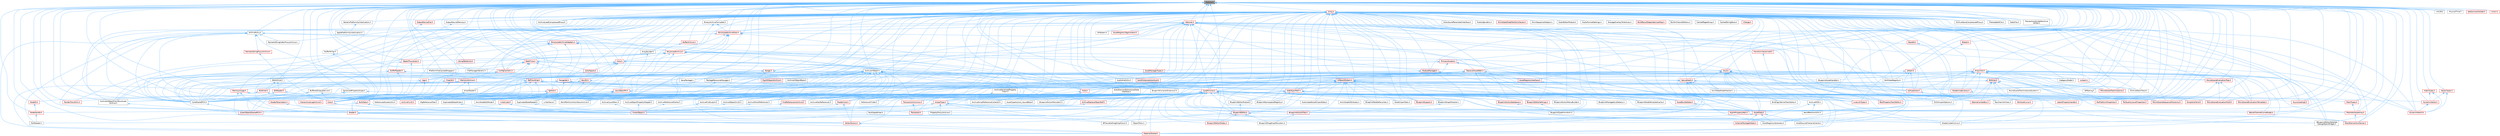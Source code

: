 digraph "Archive.h"
{
 // INTERACTIVE_SVG=YES
 // LATEX_PDF_SIZE
  bgcolor="transparent";
  edge [fontname=Helvetica,fontsize=10,labelfontname=Helvetica,labelfontsize=10];
  node [fontname=Helvetica,fontsize=10,shape=box,height=0.2,width=0.4];
  Node1 [id="Node000001",label="Archive.h",height=0.2,width=0.4,color="gray40", fillcolor="grey60", style="filled", fontcolor="black",tooltip=" "];
  Node1 -> Node2 [id="edge1_Node000001_Node000002",dir="back",color="steelblue1",style="solid",tooltip=" "];
  Node2 [id="Node000002",label="ApplePlatformSymbolication.h",height=0.2,width=0.4,color="grey40", fillcolor="white", style="filled",URL="$d5/d4c/ApplePlatformSymbolication_8h.html",tooltip=" "];
  Node1 -> Node3 [id="edge2_Node000001_Node000003",dir="back",color="steelblue1",style="solid",tooltip=" "];
  Node3 [id="Node000003",label="ArchiveLoadCompressedProxy.h",height=0.2,width=0.4,color="grey40", fillcolor="white", style="filled",URL="$d0/deb/ArchiveLoadCompressedProxy_8h.html",tooltip=" "];
  Node1 -> Node4 [id="edge3_Node000001_Node000004",dir="back",color="steelblue1",style="solid",tooltip=" "];
  Node4 [id="Node000004",label="ArchiveMD5.h",height=0.2,width=0.4,color="grey40", fillcolor="white", style="filled",URL="$d8/d7f/ArchiveMD5_8h.html",tooltip=" "];
  Node4 -> Node5 [id="edge4_Node000004_Node000005",dir="back",color="steelblue1",style="solid",tooltip=" "];
  Node5 [id="Node000005",label="ExternalPackageHelper.h",height=0.2,width=0.4,color="red", fillcolor="#FFF0F0", style="filled",URL="$d3/d2f/ExternalPackageHelper_8h.html",tooltip=" "];
  Node4 -> Node17 [id="edge5_Node000004_Node000017",dir="back",color="steelblue1",style="solid",tooltip=" "];
  Node17 [id="Node000017",label="WorldPartitionUtils.h",height=0.2,width=0.4,color="grey40", fillcolor="white", style="filled",URL="$d7/de8/WorldPartitionUtils_8h.html",tooltip=" "];
  Node1 -> Node18 [id="edge6_Node000001_Node000018",dir="back",color="steelblue1",style="solid",tooltip=" "];
  Node18 [id="Node000018",label="ArchiveProxy.h",height=0.2,width=0.4,color="grey40", fillcolor="white", style="filled",URL="$dc/dda/ArchiveProxy_8h.html",tooltip=" "];
  Node18 -> Node19 [id="edge7_Node000018_Node000019",dir="back",color="steelblue1",style="solid",tooltip=" "];
  Node19 [id="Node000019",label="Core.h",height=0.2,width=0.4,color="red", fillcolor="#FFF0F0", style="filled",URL="$d6/dd7/Core_8h.html",tooltip=" "];
  Node19 -> Node20 [id="edge8_Node000019_Node000020",dir="back",color="steelblue1",style="solid",tooltip=" "];
  Node20 [id="Node000020",label="CoreUObject.h",height=0.2,width=0.4,color="red", fillcolor="#FFF0F0", style="filled",URL="$d0/ded/CoreUObject_8h.html",tooltip=" "];
  Node18 -> Node28 [id="edge9_Node000018_Node000028",dir="back",color="steelblue1",style="solid",tooltip=" "];
  Node28 [id="Node000028",label="CoreSharedPCH.h",height=0.2,width=0.4,color="grey40", fillcolor="white", style="filled",URL="$d8/de5/CoreSharedPCH_8h.html",tooltip=" "];
  Node28 -> Node29 [id="edge10_Node000028_Node000029",dir="back",color="steelblue1",style="solid",tooltip=" "];
  Node29 [id="Node000029",label="CoreUObjectSharedPCH.h",height=0.2,width=0.4,color="red", fillcolor="#FFF0F0", style="filled",URL="$de/d2f/CoreUObjectSharedPCH_8h.html",tooltip=" "];
  Node18 -> Node33 [id="edge11_Node000018_Node000033",dir="back",color="steelblue1",style="solid",tooltip=" "];
  Node33 [id="Node000033",label="HierarchicalLogArchive.h",height=0.2,width=0.4,color="red", fillcolor="#FFF0F0", style="filled",URL="$df/d85/HierarchicalLogArchive_8h.html",tooltip=" "];
  Node18 -> Node44 [id="edge12_Node000018_Node000044",dir="back",color="steelblue1",style="solid",tooltip=" "];
  Node44 [id="Node000044",label="MaterialShared.h",height=0.2,width=0.4,color="red", fillcolor="#FFF0F0", style="filled",URL="$d7/d0b/MaterialShared_8h.html",tooltip=" "];
  Node18 -> Node63 [id="edge13_Node000018_Node000063",dir="back",color="steelblue1",style="solid",tooltip=" "];
  Node63 [id="Node000063",label="NameAsStringIndexProxyArchive.h",height=0.2,width=0.4,color="grey40", fillcolor="white", style="filled",URL="$d0/d6c/NameAsStringIndexProxyArchive_8h.html",tooltip=" "];
  Node18 -> Node64 [id="edge14_Node000018_Node000064",dir="back",color="steelblue1",style="solid",tooltip=" "];
  Node64 [id="Node000064",label="NameAsStringProxyArchive.h",height=0.2,width=0.4,color="red", fillcolor="#FFF0F0", style="filled",URL="$d9/d39/NameAsStringProxyArchive_8h.html",tooltip=" "];
  Node64 -> Node19 [id="edge15_Node000064_Node000019",dir="back",color="steelblue1",style="solid",tooltip=" "];
  Node18 -> Node271 [id="edge16_Node000018_Node000271",dir="back",color="steelblue1",style="solid",tooltip=" "];
  Node271 [id="Node000271",label="PropertyProxyArchive.h",height=0.2,width=0.4,color="grey40", fillcolor="white", style="filled",URL="$d7/d1f/PropertyProxyArchive_8h.html",tooltip=" "];
  Node18 -> Node272 [id="edge17_Node000018_Node000272",dir="back",color="steelblue1",style="solid",tooltip=" "];
  Node272 [id="Node000272",label="Shader.h",height=0.2,width=0.4,color="red", fillcolor="#FFF0F0", style="filled",URL="$d2/dac/Shader_8h.html",tooltip=" "];
  Node272 -> Node44 [id="edge18_Node000272_Node000044",dir="back",color="steelblue1",style="solid",tooltip=" "];
  Node272 -> Node582 [id="edge19_Node000272_Node000582",dir="back",color="steelblue1",style="solid",tooltip=" "];
  Node582 [id="Node000582",label="ShaderCodeArchive.h",height=0.2,width=0.4,color="grey40", fillcolor="white", style="filled",URL="$d4/dfd/ShaderCodeArchive_8h.html",tooltip=" "];
  Node272 -> Node590 [id="edge20_Node000272_Node000590",dir="back",color="steelblue1",style="solid",tooltip=" "];
  Node590 [id="Node000590",label="VertexFactory.h",height=0.2,width=0.4,color="red", fillcolor="#FFF0F0", style="filled",URL="$d8/dc4/VertexFactory_8h.html",tooltip=" "];
  Node590 -> Node44 [id="edge21_Node000590_Node000044",dir="back",color="steelblue1",style="solid",tooltip=" "];
  Node18 -> Node711 [id="edge22_Node000018_Node000711",dir="back",color="steelblue1",style="solid",tooltip=" "];
  Node711 [id="Node000711",label="StructuredArchiveAdapters.h",height=0.2,width=0.4,color="red", fillcolor="#FFF0F0", style="filled",URL="$d3/de1/StructuredArchiveAdapters_8h.html",tooltip=" "];
  Node711 -> Node712 [id="edge23_Node000711_Node000712",dir="back",color="steelblue1",style="solid",tooltip=" "];
  Node712 [id="Node000712",label="ArchiveUObjectFromStructured\lArchive.h",height=0.2,width=0.4,color="grey40", fillcolor="white", style="filled",URL="$d2/d52/ArchiveUObjectFromStructuredArchive_8h.html",tooltip=" "];
  Node712 -> Node29 [id="edge24_Node000712_Node000029",dir="back",color="steelblue1",style="solid",tooltip=" "];
  Node711 -> Node5305 [id="edge25_Node000711_Node005305",dir="back",color="steelblue1",style="solid",tooltip=" "];
  Node5305 [id="Node005305",label="ConfigCacheIni.h",height=0.2,width=0.4,color="red", fillcolor="#FFF0F0", style="filled",URL="$dd/d3f/ConfigCacheIni_8h.html",tooltip=" "];
  Node5305 -> Node19 [id="edge26_Node005305_Node000019",dir="back",color="steelblue1",style="solid",tooltip=" "];
  Node5305 -> Node28 [id="edge27_Node005305_Node000028",dir="back",color="steelblue1",style="solid",tooltip=" "];
  Node711 -> Node5312 [id="edge28_Node000711_Node005312",dir="back",color="steelblue1",style="solid",tooltip=" "];
  Node5312 [id="Node005312",label="Field.h",height=0.2,width=0.4,color="red", fillcolor="#FFF0F0", style="filled",URL="$d8/db3/Field_8h.html",tooltip=" "];
  Node5312 -> Node5313 [id="edge29_Node005312_Node005313",dir="back",color="steelblue1",style="solid",tooltip=" "];
  Node5313 [id="Node005313",label="ArchiveScriptReferenceCollector.h",height=0.2,width=0.4,color="grey40", fillcolor="white", style="filled",URL="$dd/dc1/ArchiveScriptReferenceCollector_8h.html",tooltip=" "];
  Node5312 -> Node1850 [id="edge30_Node005312_Node001850",dir="back",color="steelblue1",style="solid",tooltip=" "];
  Node1850 [id="Node001850",label="BlueprintActionFilter.h",height=0.2,width=0.4,color="red", fillcolor="#FFF0F0", style="filled",URL="$d5/d2a/BlueprintActionFilter_8h.html",tooltip=" "];
  Node1850 -> Node981 [id="edge31_Node001850_Node000981",dir="back",color="steelblue1",style="solid",tooltip=" "];
  Node981 [id="Node000981",label="BlueprintDragDropMenuItem.h",height=0.2,width=0.4,color="grey40", fillcolor="white", style="filled",URL="$dc/deb/BlueprintDragDropMenuItem_8h.html",tooltip=" "];
  Node5312 -> Node2984 [id="edge32_Node005312_Node002984",dir="back",color="steelblue1",style="solid",tooltip=" "];
  Node2984 [id="Node002984",label="UnrealType.h",height=0.2,width=0.4,color="red", fillcolor="#FFF0F0", style="filled",URL="$d6/d2f/UnrealType_8h.html",tooltip=" "];
  Node2984 -> Node983 [id="edge33_Node002984_Node000983",dir="back",color="steelblue1",style="solid",tooltip=" "];
  Node983 [id="Node000983",label="BPVariableDragDropAction.h",height=0.2,width=0.4,color="grey40", fillcolor="white", style="filled",URL="$dd/d23/BPVariableDragDropAction_8h.html",tooltip=" "];
  Node2984 -> Node2999 [id="edge34_Node002984_Node002999",dir="back",color="steelblue1",style="solid",tooltip=" "];
  Node2999 [id="Node002999",label="BezierChannelCurveModel.h",height=0.2,width=0.4,color="red", fillcolor="#FFF0F0", style="filled",URL="$d3/d63/BezierChannelCurveModel_8h.html",tooltip=" "];
  Node2984 -> Node1850 [id="edge35_Node002984_Node001850",dir="back",color="steelblue1",style="solid",tooltip=" "];
  Node2984 -> Node20 [id="edge36_Node002984_Node000020",dir="back",color="steelblue1",style="solid",tooltip=" "];
  Node2984 -> Node29 [id="edge37_Node002984_Node000029",dir="back",color="steelblue1",style="solid",tooltip=" "];
  Node2984 -> Node271 [id="edge38_Node002984_Node000271",dir="back",color="steelblue1",style="solid",tooltip=" "];
  Node2984 -> Node3811 [id="edge39_Node002984_Node003811",dir="back",color="steelblue1",style="solid",tooltip=" "];
  Node3811 [id="Node003811",label="RigVMPropertyPath.h",height=0.2,width=0.4,color="red", fillcolor="#FFF0F0", style="filled",URL="$da/dfd/RigVMPropertyPath_8h.html",tooltip=" "];
  Node711 -> Node5328 [id="edge40_Node000711_Node005328",dir="back",color="steelblue1",style="solid",tooltip=" "];
  Node5328 [id="Node005328",label="RenderTransform.h",height=0.2,width=0.4,color="red", fillcolor="#FFF0F0", style="filled",URL="$d7/d9f/RenderTransform_8h.html",tooltip=" "];
  Node711 -> Node5329 [id="edge41_Node000711_Node005329",dir="back",color="steelblue1",style="solid",tooltip=" "];
  Node5329 [id="Node005329",label="Sphere.h",height=0.2,width=0.4,color="red", fillcolor="#FFF0F0", style="filled",URL="$d3/dca/Sphere_8h.html",tooltip=" "];
  Node5329 -> Node1754 [id="edge42_Node005329_Node001754",dir="back",color="steelblue1",style="solid",tooltip=" "];
  Node1754 [id="Node001754",label="AnimNodeEditMode.h",height=0.2,width=0.4,color="grey40", fillcolor="white", style="filled",URL="$df/df6/AnimNodeEditMode_8h.html",tooltip=" "];
  Node5329 -> Node19 [id="edge43_Node005329_Node000019",dir="back",color="steelblue1",style="solid",tooltip=" "];
  Node5329 -> Node28 [id="edge44_Node005329_Node000028",dir="back",color="steelblue1",style="solid",tooltip=" "];
  Node711 -> Node7395 [id="edge45_Node000711_Node007395",dir="back",color="steelblue1",style="solid",tooltip=" "];
  Node7395 [id="Node007395",label="StructuredArchive.h",height=0.2,width=0.4,color="red", fillcolor="#FFF0F0", style="filled",URL="$d9/d1e/StructuredArchive_8h.html",tooltip=" "];
  Node7395 -> Node712 [id="edge46_Node007395_Node000712",dir="back",color="steelblue1",style="solid",tooltip=" "];
  Node7395 -> Node7398 [id="edge47_Node007395_Node007398",dir="back",color="steelblue1",style="solid",tooltip=" "];
  Node7398 [id="Node007398",label="Color.h",height=0.2,width=0.4,color="red", fillcolor="#FFF0F0", style="filled",URL="$dd/dac/Color_8h.html",tooltip=" "];
  Node7398 -> Node5453 [id="edge48_Node007398_Node005453",dir="back",color="steelblue1",style="solid",tooltip=" "];
  Node5453 [id="Node005453",label="AssetTypeActions_SoundBase.h",height=0.2,width=0.4,color="grey40", fillcolor="white", style="filled",URL="$db/d4e/AssetTypeActions__SoundBase_8h.html",tooltip=" "];
  Node7398 -> Node979 [id="edge49_Node007398_Node000979",dir="back",color="steelblue1",style="solid",tooltip=" "];
  Node979 [id="Node000979",label="BlueprintActionMenuItem.h",height=0.2,width=0.4,color="grey40", fillcolor="white", style="filled",URL="$d8/dca/BlueprintActionMenuItem_8h.html",tooltip=" "];
  Node7398 -> Node982 [id="edge50_Node007398_Node000982",dir="back",color="steelblue1",style="solid",tooltip=" "];
  Node982 [id="Node000982",label="BlueprintEditor.h",height=0.2,width=0.4,color="red", fillcolor="#FFF0F0", style="filled",URL="$df/d7d/BlueprintEditor_8h.html",tooltip=" "];
  Node982 -> Node983 [id="edge51_Node000982_Node000983",dir="back",color="steelblue1",style="solid",tooltip=" "];
  Node982 -> Node981 [id="edge52_Node000982_Node000981",dir="back",color="steelblue1",style="solid",tooltip=" "];
  Node982 -> Node984 [id="edge53_Node000982_Node000984",dir="back",color="steelblue1",style="solid",tooltip=" "];
  Node984 [id="Node000984",label="BlueprintEditorModes.h",height=0.2,width=0.4,color="red", fillcolor="#FFF0F0", style="filled",URL="$d9/d70/BlueprintEditorModes_8h.html",tooltip=" "];
  Node982 -> Node988 [id="edge54_Node000982_Node000988",dir="back",color="steelblue1",style="solid",tooltip=" "];
  Node988 [id="Node000988",label="SBlueprintEditorSelected\lDebugObjectWidget.h",height=0.2,width=0.4,color="grey40", fillcolor="white", style="filled",URL="$de/d6c/SBlueprintEditorSelectedDebugObjectWidget_8h.html",tooltip=" "];
  Node7398 -> Node7410 [id="edge55_Node007398_Node007410",dir="back",color="steelblue1",style="solid",tooltip=" "];
  Node7410 [id="Node007410",label="ColorSpace.h",height=0.2,width=0.4,color="red", fillcolor="#FFF0F0", style="filled",URL="$de/d18/ColorSpace_8h.html",tooltip=" "];
  Node7398 -> Node5305 [id="edge56_Node007398_Node005305",dir="back",color="steelblue1",style="solid",tooltip=" "];
  Node7398 -> Node19 [id="edge57_Node007398_Node000019",dir="back",color="steelblue1",style="solid",tooltip=" "];
  Node7398 -> Node28 [id="edge58_Node007398_Node000028",dir="back",color="steelblue1",style="solid",tooltip=" "];
  Node7395 -> Node5305 [id="edge59_Node007395_Node005305",dir="back",color="steelblue1",style="solid",tooltip=" "];
  Node7395 -> Node7786 [id="edge60_Node007395_Node007786",dir="back",color="steelblue1",style="solid",tooltip=" "];
  Node7786 [id="Node007786",label="DateTime.h",height=0.2,width=0.4,color="red", fillcolor="#FFF0F0", style="filled",URL="$d1/de9/DateTime_8h.html",tooltip=" "];
  Node7786 -> Node19 [id="edge61_Node007786_Node000019",dir="back",color="steelblue1",style="solid",tooltip=" "];
  Node7786 -> Node5334 [id="edge62_Node007786_Node005334",dir="back",color="steelblue1",style="solid",tooltip=" "];
  Node5334 [id="Node005334",label="CoreMinimal.h",height=0.2,width=0.4,color="red", fillcolor="#FFF0F0", style="filled",URL="$d7/d67/CoreMinimal_8h.html",tooltip=" "];
  Node5334 -> Node4983 [id="edge63_Node005334_Node004983",dir="back",color="steelblue1",style="solid",tooltip=" "];
  Node4983 [id="Node004983",label="AnimGraphAttributes.h",height=0.2,width=0.4,color="grey40", fillcolor="white", style="filled",URL="$d3/d40/AnimGraphAttributes_8h.html",tooltip=" "];
  Node5334 -> Node1754 [id="edge64_Node005334_Node001754",dir="back",color="steelblue1",style="solid",tooltip=" "];
  Node5334 -> Node5421 [id="edge65_Node005334_Node005421",dir="back",color="steelblue1",style="solid",tooltip=" "];
  Node5421 [id="Node005421",label="ArchiveCountMem.h",height=0.2,width=0.4,color="grey40", fillcolor="white", style="filled",URL="$dc/dfd/ArchiveCountMem_8h.html",tooltip=" "];
  Node5421 -> Node20 [id="edge66_Node005421_Node000020",dir="back",color="steelblue1",style="solid",tooltip=" "];
  Node5334 -> Node5422 [id="edge67_Node005334_Node005422",dir="back",color="steelblue1",style="solid",tooltip=" "];
  Node5422 [id="Node005422",label="ArchiveCrc32.h",height=0.2,width=0.4,color="red", fillcolor="#FFF0F0", style="filled",URL="$d9/dc5/ArchiveCrc32_8h.html",tooltip=" "];
  Node5334 -> Node5424 [id="edge68_Node005334_Node005424",dir="back",color="steelblue1",style="solid",tooltip=" "];
  Node5424 [id="Node005424",label="ArchiveFindCulprit.h",height=0.2,width=0.4,color="grey40", fillcolor="white", style="filled",URL="$de/d30/ArchiveFindCulprit_8h.html",tooltip=" "];
  Node5424 -> Node20 [id="edge69_Node005424_Node000020",dir="back",color="steelblue1",style="solid",tooltip=" "];
  Node5334 -> Node5425 [id="edge70_Node005334_Node005425",dir="back",color="steelblue1",style="solid",tooltip=" "];
  Node5425 [id="Node005425",label="ArchiveHasReferences.h",height=0.2,width=0.4,color="grey40", fillcolor="white", style="filled",URL="$d8/df1/ArchiveHasReferences_8h.html",tooltip=" "];
  Node5334 -> Node4 [id="edge71_Node005334_Node000004",dir="back",color="steelblue1",style="solid",tooltip=" "];
  Node5334 -> Node5426 [id="edge72_Node005334_Node005426",dir="back",color="steelblue1",style="solid",tooltip=" "];
  Node5426 [id="Node005426",label="ArchiveObjectCrc32.h",height=0.2,width=0.4,color="grey40", fillcolor="white", style="filled",URL="$d8/d12/ArchiveObjectCrc32_8h.html",tooltip=" "];
  Node5426 -> Node20 [id="edge73_Node005426_Node000020",dir="back",color="steelblue1",style="solid",tooltip=" "];
  Node5334 -> Node922 [id="edge74_Node005334_Node000922",dir="back",color="steelblue1",style="solid",tooltip=" "];
  Node922 [id="Node000922",label="ArchiveObjectPropertyMapper.h",height=0.2,width=0.4,color="grey40", fillcolor="white", style="filled",URL="$dc/d9a/ArchiveObjectPropertyMapper_8h.html",tooltip=" "];
  Node922 -> Node20 [id="edge75_Node000922_Node000020",dir="back",color="steelblue1",style="solid",tooltip=" "];
  Node5334 -> Node5427 [id="edge76_Node005334_Node005427",dir="back",color="steelblue1",style="solid",tooltip=" "];
  Node5427 [id="Node005427",label="ArchiveReferenceMarker.h",height=0.2,width=0.4,color="grey40", fillcolor="white", style="filled",URL="$da/dda/ArchiveReferenceMarker_8h.html",tooltip=" "];
  Node5427 -> Node20 [id="edge77_Node005427_Node000020",dir="back",color="steelblue1",style="solid",tooltip=" "];
  Node5334 -> Node5007 [id="edge78_Node005334_Node005007",dir="back",color="steelblue1",style="solid",tooltip=" "];
  Node5007 [id="Node005007",label="ArchiveReplaceObjectRef.h",height=0.2,width=0.4,color="red", fillcolor="#FFF0F0", style="filled",URL="$db/d36/ArchiveReplaceObjectRef_8h.html",tooltip=" "];
  Node5007 -> Node20 [id="edge79_Node005007_Node000020",dir="back",color="steelblue1",style="solid",tooltip=" "];
  Node5334 -> Node5313 [id="edge80_Node005334_Node005313",dir="back",color="steelblue1",style="solid",tooltip=" "];
  Node5334 -> Node5428 [id="edge81_Node005334_Node005428",dir="back",color="steelblue1",style="solid",tooltip=" "];
  Node5428 [id="Node005428",label="ArchiveShowReferences.h",height=0.2,width=0.4,color="grey40", fillcolor="white", style="filled",URL="$db/d28/ArchiveShowReferences_8h.html",tooltip=" "];
  Node5428 -> Node20 [id="edge82_Node005428_Node000020",dir="back",color="steelblue1",style="solid",tooltip=" "];
  Node5334 -> Node5448 [id="edge83_Node005334_Node005448",dir="back",color="steelblue1",style="solid",tooltip=" "];
  Node5448 [id="Node005448",label="AssetImportTask.h",height=0.2,width=0.4,color="grey40", fillcolor="white", style="filled",URL="$d7/d65/AssetImportTask_8h.html",tooltip=" "];
  Node5334 -> Node958 [id="edge84_Node005334_Node000958",dir="back",color="steelblue1",style="solid",tooltip=" "];
  Node958 [id="Node000958",label="AssetSourceFilenameCache.h",height=0.2,width=0.4,color="grey40", fillcolor="white", style="filled",URL="$dd/d16/AssetSourceFilenameCache_8h.html",tooltip=" "];
  Node5334 -> Node5453 [id="edge85_Node005334_Node005453",dir="back",color="steelblue1",style="solid",tooltip=" "];
  Node5334 -> Node5324 [id="edge86_Node005334_Node005324",dir="back",color="steelblue1",style="solid",tooltip=" "];
  Node5324 [id="Node005324",label="AsyncLoading2.h",height=0.2,width=0.4,color="red", fillcolor="#FFF0F0", style="filled",URL="$dd/db7/AsyncLoading2_8h.html",tooltip=" "];
  Node5334 -> Node4866 [id="edge87_Node005334_Node004866",dir="back",color="steelblue1",style="solid",tooltip=" "];
  Node4866 [id="Node004866",label="AttributeCurve.h",height=0.2,width=0.4,color="red", fillcolor="#FFF0F0", style="filled",URL="$d6/d16/AttributeCurve_8h.html",tooltip=" "];
  Node5334 -> Node5491 [id="edge88_Node005334_Node005491",dir="back",color="steelblue1",style="solid",tooltip=" "];
  Node5491 [id="Node005491",label="AutomatedAssetImportData.h",height=0.2,width=0.4,color="grey40", fillcolor="white", style="filled",URL="$dd/d4f/AutomatedAssetImportData_8h.html",tooltip=" "];
  Node5334 -> Node983 [id="edge89_Node005334_Node000983",dir="back",color="steelblue1",style="solid",tooltip=" "];
  Node5334 -> Node2793 [id="edge90_Node005334_Node002793",dir="back",color="steelblue1",style="solid",tooltip=" "];
  Node2793 [id="Node002793",label="BindingLifetimeTrackEditor.h",height=0.2,width=0.4,color="grey40", fillcolor="white", style="filled",URL="$db/d3c/BindingLifetimeTrackEditor_8h.html",tooltip=" "];
  Node5334 -> Node4576 [id="edge91_Node005334_Node004576",dir="back",color="steelblue1",style="solid",tooltip=" "];
  Node4576 [id="Node004576",label="BlueprintActionDatabase.h",height=0.2,width=0.4,color="red", fillcolor="#FFF0F0", style="filled",URL="$d4/dae/BlueprintActionDatabase_8h.html",tooltip=" "];
  Node4576 -> Node1134 [id="edge92_Node004576_Node001134",dir="back",color="steelblue1",style="solid",tooltip=" "];
  Node1134 [id="Node001134",label="BlueprintTypePromotion.h",height=0.2,width=0.4,color="grey40", fillcolor="white", style="filled",URL="$d2/d23/BlueprintTypePromotion_8h.html",tooltip=" "];
  Node5334 -> Node1850 [id="edge93_Node005334_Node001850",dir="back",color="steelblue1",style="solid",tooltip=" "];
  Node5334 -> Node978 [id="edge94_Node005334_Node000978",dir="back",color="steelblue1",style="solid",tooltip=" "];
  Node978 [id="Node000978",label="BlueprintActionMenuBuilder.h",height=0.2,width=0.4,color="grey40", fillcolor="white", style="filled",URL="$dd/dea/BlueprintActionMenuBuilder_8h.html",tooltip=" "];
  Node5334 -> Node979 [id="edge95_Node005334_Node000979",dir="back",color="steelblue1",style="solid",tooltip=" "];
  Node5334 -> Node981 [id="edge96_Node005334_Node000981",dir="back",color="steelblue1",style="solid",tooltip=" "];
  Node5334 -> Node982 [id="edge97_Node005334_Node000982",dir="back",color="steelblue1",style="solid",tooltip=" "];
  Node5334 -> Node984 [id="edge98_Node005334_Node000984",dir="back",color="steelblue1",style="solid",tooltip=" "];
  Node5334 -> Node1381 [id="edge99_Node005334_Node001381",dir="back",color="steelblue1",style="solid",tooltip=" "];
  Node1381 [id="Node001381",label="BlueprintEditorModule.h",height=0.2,width=0.4,color="grey40", fillcolor="white", style="filled",URL="$df/d39/BlueprintEditorModule_8h.html",tooltip=" "];
  Node1381 -> Node982 [id="edge100_Node001381_Node000982",dir="back",color="steelblue1",style="solid",tooltip=" "];
  Node5334 -> Node1314 [id="edge101_Node005334_Node001314",dir="back",color="steelblue1",style="solid",tooltip=" "];
  Node1314 [id="Node001314",label="BlueprintEditorSettings.h",height=0.2,width=0.4,color="red", fillcolor="#FFF0F0", style="filled",URL="$d4/dbc/BlueprintEditorSettings_8h.html",tooltip=" "];
  Node1314 -> Node1134 [id="edge102_Node001314_Node001134",dir="back",color="steelblue1",style="solid",tooltip=" "];
  Node5334 -> Node5522 [id="edge103_Node005334_Node005522",dir="back",color="steelblue1",style="solid",tooltip=" "];
  Node5522 [id="Node005522",label="BlueprintGraphModule.h",height=0.2,width=0.4,color="grey40", fillcolor="white", style="filled",URL="$d8/d11/BlueprintGraphModule_8h.html",tooltip=" "];
  Node5522 -> Node1850 [id="edge104_Node005522_Node001850",dir="back",color="steelblue1",style="solid",tooltip=" "];
  Node5334 -> Node5523 [id="edge105_Node005334_Node005523",dir="back",color="steelblue1",style="solid",tooltip=" "];
  Node5523 [id="Node005523",label="BlueprintManagedListDetails.h",height=0.2,width=0.4,color="grey40", fillcolor="white", style="filled",URL="$da/d22/BlueprintManagedListDetails_8h.html",tooltip=" "];
  Node5334 -> Node5011 [id="edge106_Node005334_Node005011",dir="back",color="steelblue1",style="solid",tooltip=" "];
  Node5011 [id="Node005011",label="BlueprintNamespaceRegistry.h",height=0.2,width=0.4,color="grey40", fillcolor="white", style="filled",URL="$dc/dc7/BlueprintNamespaceRegistry_8h.html",tooltip=" "];
  Node5334 -> Node1854 [id="edge107_Node005334_Node001854",dir="back",color="steelblue1",style="solid",tooltip=" "];
  Node1854 [id="Node001854",label="BlueprintNodeTemplateCache.h",height=0.2,width=0.4,color="grey40", fillcolor="white", style="filled",URL="$d7/d87/BlueprintNodeTemplateCache_8h.html",tooltip=" "];
  Node5334 -> Node994 [id="edge108_Node005334_Node000994",dir="back",color="steelblue1",style="solid",tooltip=" "];
  Node994 [id="Node000994",label="BlueprintPaletteFavorites.h",height=0.2,width=0.4,color="grey40", fillcolor="white", style="filled",URL="$dd/d5a/BlueprintPaletteFavorites_8h.html",tooltip=" "];
  Node5334 -> Node5525 [id="edge109_Node005334_Node005525",dir="back",color="steelblue1",style="solid",tooltip=" "];
  Node5525 [id="Node005525",label="BlueprintSupport.h",height=0.2,width=0.4,color="red", fillcolor="#FFF0F0", style="filled",URL="$d1/d6c/BlueprintSupport_8h.html",tooltip=" "];
  Node5334 -> Node1134 [id="edge110_Node005334_Node001134",dir="back",color="steelblue1",style="solid",tooltip=" "];
  Node5334 -> Node2649 [id="edge111_Node005334_Node002649",dir="back",color="steelblue1",style="solid",tooltip=" "];
  Node2649 [id="Node002649",label="BoolPropertyTrackEditor.h",height=0.2,width=0.4,color="red", fillcolor="#FFF0F0", style="filled",URL="$db/d07/BoolPropertyTrackEditor_8h.html",tooltip=" "];
  Node5334 -> Node5553 [id="edge112_Node005334_Node005553",dir="back",color="steelblue1",style="solid",tooltip=" "];
  Node5553 [id="Node005553",label="BulkData.h",height=0.2,width=0.4,color="red", fillcolor="#FFF0F0", style="filled",URL="$d4/d8e/BulkData_8h.html",tooltip=" "];
  Node5553 -> Node5556 [id="edge113_Node005553_Node005556",dir="back",color="steelblue1",style="solid",tooltip=" "];
  Node5556 [id="Node005556",label="BulkDataWriter.h",height=0.2,width=0.4,color="grey40", fillcolor="white", style="filled",URL="$dc/dcb/BulkDataWriter_8h.html",tooltip=" "];
  Node5553 -> Node20 [id="edge114_Node005553_Node000020",dir="back",color="steelblue1",style="solid",tooltip=" "];
  Node5553 -> Node29 [id="edge115_Node005553_Node000029",dir="back",color="steelblue1",style="solid",tooltip=" "];
  Node5334 -> Node19 [id="edge116_Node005334_Node000019",dir="back",color="steelblue1",style="solid",tooltip=" "];
  Node5334 -> Node28 [id="edge117_Node005334_Node000028",dir="back",color="steelblue1",style="solid",tooltip=" "];
  Node5334 -> Node2137 [id="edge118_Node005334_Node002137",dir="back",color="steelblue1",style="solid",tooltip=" "];
  Node2137 [id="Node002137",label="DlgReferenceTree.h",height=0.2,width=0.4,color="grey40", fillcolor="white", style="filled",URL="$db/dd3/DlgReferenceTree_8h.html",tooltip=" "];
  Node5334 -> Node5936 [id="edge119_Node005334_Node005936",dir="back",color="steelblue1",style="solid",tooltip=" "];
  Node5936 [id="Node005936",label="DuplicatedDataReader.h",height=0.2,width=0.4,color="grey40", fillcolor="white", style="filled",URL="$d9/d7b/DuplicatedDataReader_8h.html",tooltip=" "];
  Node5936 -> Node20 [id="edge120_Node005936_Node000020",dir="back",color="steelblue1",style="solid",tooltip=" "];
  Node5334 -> Node5937 [id="edge121_Node005334_Node005937",dir="back",color="steelblue1",style="solid",tooltip=" "];
  Node5937 [id="Node005937",label="DuplicatedDataWriter.h",height=0.2,width=0.4,color="grey40", fillcolor="white", style="filled",URL="$db/d02/DuplicatedDataWriter_8h.html",tooltip=" "];
  Node5937 -> Node20 [id="edge122_Node005937_Node000020",dir="back",color="steelblue1",style="solid",tooltip=" "];
  Node5334 -> Node5955 [id="edge123_Node005334_Node005955",dir="back",color="steelblue1",style="solid",tooltip=" "];
  Node5955 [id="Node005955",label="DynamicVector.h",height=0.2,width=0.4,color="red", fillcolor="#FFF0F0", style="filled",URL="$d5/dfc/DynamicVector_8h.html",tooltip=" "];
  Node5955 -> Node5959 [id="edge124_Node005955_Node005959",dir="back",color="steelblue1",style="solid",tooltip=" "];
  Node5959 [id="Node005959",label="DynamicMesh3.h",height=0.2,width=0.4,color="red", fillcolor="#FFF0F0", style="filled",URL="$d5/d34/DynamicMesh3_8h.html",tooltip=" "];
  Node5334 -> Node6134 [id="edge125_Node005334_Node006134",dir="back",color="steelblue1",style="solid",tooltip=" "];
  Node6134 [id="Node006134",label="FindReferencersArchive.h",height=0.2,width=0.4,color="red", fillcolor="#FFF0F0", style="filled",URL="$d5/d8f/FindReferencersArchive_8h.html",tooltip=" "];
  Node6134 -> Node20 [id="edge126_Node006134_Node000020",dir="back",color="steelblue1",style="solid",tooltip=" "];
  Node5334 -> Node33 [id="edge127_Node005334_Node000033",dir="back",color="steelblue1",style="solid",tooltip=" "];
  Node5334 -> Node6602 [id="edge128_Node005334_Node006602",dir="back",color="steelblue1",style="solid",tooltip=" "];
  Node6602 [id="Node006602",label="KeyChainUtilities.h",height=0.2,width=0.4,color="grey40", fillcolor="white", style="filled",URL="$db/d66/KeyChainUtilities_8h.html",tooltip=" "];
  Node5334 -> Node6617 [id="edge129_Node005334_Node006617",dir="back",color="steelblue1",style="solid",tooltip=" "];
  Node6617 [id="Node006617",label="LatentPropertyHandle.h",height=0.2,width=0.4,color="red", fillcolor="#FFF0F0", style="filled",URL="$d2/d4e/LatentPropertyHandle_8h.html",tooltip=" "];
  Node5334 -> Node2983 [id="edge130_Node005334_Node002983",dir="back",color="steelblue1",style="solid",tooltip=" "];
  Node2983 [id="Node002983",label="LinkerLoad.h",height=0.2,width=0.4,color="red", fillcolor="#FFF0F0", style="filled",URL="$d7/def/LinkerLoad_8h.html",tooltip=" "];
  Node2983 -> Node20 [id="edge131_Node002983_Node000020",dir="back",color="steelblue1",style="solid",tooltip=" "];
  Node2983 -> Node29 [id="edge132_Node002983_Node000029",dir="back",color="steelblue1",style="solid",tooltip=" "];
  Node2983 -> Node5 [id="edge133_Node002983_Node000005",dir="back",color="steelblue1",style="solid",tooltip=" "];
  Node5334 -> Node5022 [id="edge134_Node005334_Node005022",dir="back",color="steelblue1",style="solid",tooltip=" "];
  Node5022 [id="Node005022",label="LinkerSave.h",height=0.2,width=0.4,color="grey40", fillcolor="white", style="filled",URL="$d5/d31/LinkerSave_8h.html",tooltip=" "];
  Node5334 -> Node3819 [id="edge135_Node005334_Node003819",dir="back",color="steelblue1",style="solid",tooltip=" "];
  Node3819 [id="Node003819",label="LiveLinkTypes.h",height=0.2,width=0.4,color="red", fillcolor="#FFF0F0", style="filled",URL="$d2/d4c/LiveLinkTypes_8h.html",tooltip=" "];
  Node5334 -> Node44 [id="edge136_Node005334_Node000044",dir="back",color="steelblue1",style="solid",tooltip=" "];
  Node5334 -> Node5456 [id="edge137_Node005334_Node005456",dir="back",color="steelblue1",style="solid",tooltip=" "];
  Node5456 [id="Node005456",label="MeshAttributeArray.h",height=0.2,width=0.4,color="red", fillcolor="#FFF0F0", style="filled",URL="$dd/dcf/MeshAttributeArray_8h.html",tooltip=" "];
  Node5456 -> Node5474 [id="edge138_Node005456_Node005474",dir="back",color="steelblue1",style="solid",tooltip=" "];
  Node5474 [id="Node005474",label="MeshElementContainer.h",height=0.2,width=0.4,color="red", fillcolor="#FFF0F0", style="filled",URL="$d1/dfa/MeshElementContainer_8h.html",tooltip=" "];
  Node5334 -> Node5474 [id="edge139_Node005334_Node005474",dir="back",color="steelblue1",style="solid",tooltip=" "];
  Node5334 -> Node6716 [id="edge140_Node005334_Node006716",dir="back",color="steelblue1",style="solid",tooltip=" "];
  Node6716 [id="Node006716",label="MeshTypes.h",height=0.2,width=0.4,color="red", fillcolor="#FFF0F0", style="filled",URL="$dd/d98/MeshTypes_8h.html",tooltip=" "];
  Node6716 -> Node5456 [id="edge141_Node006716_Node005456",dir="back",color="steelblue1",style="solid",tooltip=" "];
  Node5334 -> Node4911 [id="edge142_Node005334_Node004911",dir="back",color="steelblue1",style="solid",tooltip=" "];
  Node4911 [id="Node004911",label="MovieSceneEvaluationField.h",height=0.2,width=0.4,color="red", fillcolor="#FFF0F0", style="filled",URL="$d6/d5d/MovieSceneEvaluationField_8h.html",tooltip=" "];
  Node5334 -> Node2721 [id="edge143_Node005334_Node002721",dir="back",color="steelblue1",style="solid",tooltip=" "];
  Node2721 [id="Node002721",label="MovieSceneEvaluationTemplate.h",height=0.2,width=0.4,color="red", fillcolor="#FFF0F0", style="filled",URL="$d9/d34/MovieSceneEvaluationTemplate_8h.html",tooltip=" "];
  Node5334 -> Node4916 [id="edge144_Node005334_Node004916",dir="back",color="steelblue1",style="solid",tooltip=" "];
  Node4916 [id="Node004916",label="MovieSceneSequenceHierarchy.h",height=0.2,width=0.4,color="red", fillcolor="#FFF0F0", style="filled",URL="$d0/dd7/MovieSceneSequenceHierarchy_8h.html",tooltip=" "];
  Node5334 -> Node6862 [id="edge145_Node005334_Node006862",dir="back",color="steelblue1",style="solid",tooltip=" "];
  Node6862 [id="Node006862",label="NodeHandle.h",height=0.2,width=0.4,color="red", fillcolor="#FFF0F0", style="filled",URL="$d2/d9b/NodeHandle_8h.html",tooltip=" "];
  Node6862 -> Node6099 [id="edge146_Node006862_Node006099",dir="back",color="steelblue1",style="solid",tooltip=" "];
  Node6099 [id="Node006099",label="TraitReader.h",height=0.2,width=0.4,color="grey40", fillcolor="white", style="filled",URL="$d9/d0d/TraitReader_8h.html",tooltip=" "];
  Node5334 -> Node6864 [id="edge147_Node005334_Node006864",dir="back",color="steelblue1",style="solid",tooltip=" "];
  Node6864 [id="Node006864",label="NodeID.h",height=0.2,width=0.4,color="red", fillcolor="#FFF0F0", style="filled",URL="$d2/ddd/NodeID_8h.html",tooltip=" "];
  Node6864 -> Node6862 [id="edge148_Node006864_Node006862",dir="back",color="steelblue1",style="solid",tooltip=" "];
  Node5334 -> Node1508 [id="edge149_Node005334_Node001508",dir="back",color="steelblue1",style="solid",tooltip=" "];
  Node1508 [id="Node001508",label="ObjectTools.h",height=0.2,width=0.4,color="grey40", fillcolor="white", style="filled",URL="$d3/d71/ObjectTools_8h.html",tooltip=" "];
  Node5334 -> Node6913 [id="edge150_Node005334_Node006913",dir="back",color="steelblue1",style="solid",tooltip=" "];
  Node6913 [id="Node006913",label="PerPlatformProperties.h",height=0.2,width=0.4,color="red", fillcolor="#FFF0F0", style="filled",URL="$df/d71/CoreUObject_2Public_2UObject_2PerPlatformProperties_8h.html",tooltip=" "];
  Node5334 -> Node6919 [id="edge151_Node005334_Node006919",dir="back",color="steelblue1",style="solid",tooltip=" "];
  Node6919 [id="Node006919",label="PerQualityLevelProperties.h",height=0.2,width=0.4,color="red", fillcolor="#FFF0F0", style="filled",URL="$d6/dcd/PerQualityLevelProperties_8h.html",tooltip=" "];
  Node5334 -> Node271 [id="edge152_Node005334_Node000271",dir="back",color="steelblue1",style="solid",tooltip=" "];
  Node5334 -> Node6152 [id="edge153_Node005334_Node006152",dir="back",color="steelblue1",style="solid",tooltip=" "];
  Node6152 [id="Node006152",label="ReferencedAssetsUtils.h",height=0.2,width=0.4,color="grey40", fillcolor="white", style="filled",URL="$da/d7d/ReferencedAssetsUtils_8h.html",tooltip=" "];
  Node5334 -> Node7002 [id="edge154_Node005334_Node007002",dir="back",color="steelblue1",style="solid",tooltip=" "];
  Node7002 [id="Node007002",label="ReferencerFinder.h",height=0.2,width=0.4,color="grey40", fillcolor="white", style="filled",URL="$dd/df4/ReferencerFinder_8h.html",tooltip=" "];
  Node5334 -> Node5328 [id="edge155_Node005334_Node005328",dir="back",color="steelblue1",style="solid",tooltip=" "];
  Node5334 -> Node3811 [id="edge156_Node005334_Node003811",dir="back",color="steelblue1",style="solid",tooltip=" "];
  Node5334 -> Node4035 [id="edge157_Node005334_Node004035",dir="back",color="steelblue1",style="solid",tooltip=" "];
  Node4035 [id="Node004035",label="SCSVImportOptions.h",height=0.2,width=0.4,color="grey40", fillcolor="white", style="filled",URL="$d7/dfe/SCSVImportOptions_8h.html",tooltip=" "];
  Node5334 -> Node4038 [id="edge158_Node005334_Node004038",dir="back",color="steelblue1",style="solid",tooltip=" "];
  Node4038 [id="Node004038",label="SNameComboBox.h",height=0.2,width=0.4,color="red", fillcolor="#FFF0F0", style="filled",URL="$d8/d4b/SNameComboBox_8h.html",tooltip=" "];
  Node5334 -> Node272 [id="edge159_Node005334_Node000272",dir="back",color="steelblue1",style="solid",tooltip=" "];
  Node5334 -> Node582 [id="edge160_Node005334_Node000582",dir="back",color="steelblue1",style="solid",tooltip=" "];
  Node5334 -> Node6377 [id="edge161_Node005334_Node006377",dir="back",color="steelblue1",style="solid",tooltip=" "];
  Node6377 [id="Node006377",label="ShaderCore.h",height=0.2,width=0.4,color="red", fillcolor="#FFF0F0", style="filled",URL="$d2/dc9/ShaderCore_8h.html",tooltip=" "];
  Node6377 -> Node272 [id="edge162_Node006377_Node000272",dir="back",color="steelblue1",style="solid",tooltip=" "];
  Node6377 -> Node590 [id="edge163_Node006377_Node000590",dir="back",color="steelblue1",style="solid",tooltip=" "];
  Node5334 -> Node7067 [id="edge164_Node005334_Node007067",dir="back",color="steelblue1",style="solid",tooltip=" "];
  Node7067 [id="Node007067",label="ShaderParameters.h",height=0.2,width=0.4,color="red", fillcolor="#FFF0F0", style="filled",URL="$d5/d63/ShaderParameters_8h.html",tooltip=" "];
  Node7067 -> Node272 [id="edge165_Node007067_Node000272",dir="back",color="steelblue1",style="solid",tooltip=" "];
  Node5334 -> Node7076 [id="edge166_Node005334_Node007076",dir="back",color="steelblue1",style="solid",tooltip=" "];
  Node7076 [id="Node007076",label="SimpleCellGrid.h",height=0.2,width=0.4,color="red", fillcolor="#FFF0F0", style="filled",URL="$d6/d59/SimpleCellGrid_8h.html",tooltip=" "];
  Node5334 -> Node6099 [id="edge167_Node005334_Node006099",dir="back",color="steelblue1",style="solid",tooltip=" "];
  Node5334 -> Node6239 [id="edge168_Node005334_Node006239",dir="back",color="steelblue1",style="solid",tooltip=" "];
  Node6239 [id="Node006239",label="TransactionCommon.h",height=0.2,width=0.4,color="red", fillcolor="#FFF0F0", style="filled",URL="$d4/d64/TransactionCommon_8h.html",tooltip=" "];
  Node6239 -> Node6240 [id="edge169_Node006239_Node006240",dir="back",color="steelblue1",style="solid",tooltip=" "];
  Node6240 [id="Node006240",label="Transactor.h",height=0.2,width=0.4,color="red", fillcolor="#FFF0F0", style="filled",URL="$d1/d5b/Transactor_8h.html",tooltip=" "];
  Node5334 -> Node6240 [id="edge170_Node005334_Node006240",dir="back",color="steelblue1",style="solid",tooltip=" "];
  Node5334 -> Node590 [id="edge171_Node005334_Node000590",dir="back",color="steelblue1",style="solid",tooltip=" "];
  Node5334 -> Node7353 [id="edge172_Node005334_Node007353",dir="back",color="steelblue1",style="solid",tooltip=" "];
  Node7353 [id="Node007353",label="WorldPartitionActorDescArchive.h",height=0.2,width=0.4,color="grey40", fillcolor="white", style="filled",URL="$d4/de5/WorldPartitionActorDescArchive_8h.html",tooltip=" "];
  Node7786 -> Node28 [id="edge173_Node007786_Node000028",dir="back",color="steelblue1",style="solid",tooltip=" "];
  Node7786 -> Node7790 [id="edge174_Node007786_Node007790",dir="back",color="steelblue1",style="solid",tooltip=" "];
  Node7790 [id="Node007790",label="FileManagerGeneric.h",height=0.2,width=0.4,color="grey40", fillcolor="white", style="filled",URL="$dc/d32/FileManagerGeneric_8h.html",tooltip=" "];
  Node7786 -> Node7426 [id="edge175_Node007786_Node007426",dir="back",color="steelblue1",style="solid",tooltip=" "];
  Node7426 [id="Node007426",label="IPlatformFileCachedWrapper.h",height=0.2,width=0.4,color="grey40", fillcolor="white", style="filled",URL="$d2/d1a/IPlatformFileCachedWrapper_8h.html",tooltip=" "];
  Node7786 -> Node7822 [id="edge176_Node007786_Node007822",dir="back",color="steelblue1",style="solid",tooltip=" "];
  Node7822 [id="Node007822",label="Range.h",height=0.2,width=0.4,color="red", fillcolor="#FFF0F0", style="filled",URL="$d9/db6/Range_8h.html",tooltip=" "];
  Node7822 -> Node19 [id="edge177_Node007822_Node000019",dir="back",color="steelblue1",style="solid",tooltip=" "];
  Node7822 -> Node5334 [id="edge178_Node007822_Node005334",dir="back",color="steelblue1",style="solid",tooltip=" "];
  Node7822 -> Node28 [id="edge179_Node007822_Node000028",dir="back",color="steelblue1",style="solid",tooltip=" "];
  Node7822 -> Node4911 [id="edge180_Node007822_Node004911",dir="back",color="steelblue1",style="solid",tooltip=" "];
  Node7822 -> Node7841 [id="edge181_Node007822_Node007841",dir="back",color="steelblue1",style="solid",tooltip=" "];
  Node7841 [id="Node007841",label="MovieSceneEvaluationTree.h",height=0.2,width=0.4,color="red", fillcolor="#FFF0F0", style="filled",URL="$d6/d33/MovieSceneEvaluationTree_8h.html",tooltip=" "];
  Node7841 -> Node4911 [id="edge182_Node007841_Node004911",dir="back",color="steelblue1",style="solid",tooltip=" "];
  Node7841 -> Node2721 [id="edge183_Node007841_Node002721",dir="back",color="steelblue1",style="solid",tooltip=" "];
  Node7841 -> Node4916 [id="edge184_Node007841_Node004916",dir="back",color="steelblue1",style="solid",tooltip=" "];
  Node7822 -> Node7844 [id="edge185_Node007822_Node007844",dir="back",color="steelblue1",style="solid",tooltip=" "];
  Node7844 [id="Node007844",label="RangeSet.h",height=0.2,width=0.4,color="red", fillcolor="#FFF0F0", style="filled",URL="$dc/d21/RangeSet_8h.html",tooltip=" "];
  Node7844 -> Node19 [id="edge186_Node007844_Node000019",dir="back",color="steelblue1",style="solid",tooltip=" "];
  Node7844 -> Node5334 [id="edge187_Node007844_Node005334",dir="back",color="steelblue1",style="solid",tooltip=" "];
  Node7844 -> Node28 [id="edge188_Node007844_Node000028",dir="back",color="steelblue1",style="solid",tooltip=" "];
  Node7786 -> Node5318 [id="edge189_Node007786_Node005318",dir="back",color="steelblue1",style="solid",tooltip=" "];
  Node5318 [id="Node005318",label="SavePackage.h",height=0.2,width=0.4,color="grey40", fillcolor="white", style="filled",URL="$d7/d0a/SavePackage_8h.html",tooltip=" "];
  Node7395 -> Node5312 [id="edge190_Node007395_Node005312",dir="back",color="steelblue1",style="solid",tooltip=" "];
  Node7395 -> Node7853 [id="edge191_Node007395_Node007853",dir="back",color="steelblue1",style="solid",tooltip=" "];
  Node7853 [id="Node007853",label="Guid.h",height=0.2,width=0.4,color="red", fillcolor="#FFF0F0", style="filled",URL="$d6/d2a/Guid_8h.html",tooltip=" "];
  Node7853 -> Node2862 [id="edge192_Node007853_Node002862",dir="back",color="steelblue1",style="solid",tooltip=" "];
  Node2862 [id="Node002862",label="AnimDataModelHasher.h",height=0.2,width=0.4,color="grey40", fillcolor="white", style="filled",URL="$d1/d21/AnimDataModelHasher_8h.html",tooltip=" "];
  Node7853 -> Node7824 [id="edge193_Node007853_Node007824",dir="back",color="steelblue1",style="solid",tooltip=" "];
  Node7824 [id="Node007824",label="App.h",height=0.2,width=0.4,color="red", fillcolor="#FFF0F0", style="filled",URL="$de/d8b/App_8h.html",tooltip=" "];
  Node7824 -> Node19 [id="edge194_Node007824_Node000019",dir="back",color="steelblue1",style="solid",tooltip=" "];
  Node7824 -> Node28 [id="edge195_Node007824_Node000028",dir="back",color="steelblue1",style="solid",tooltip=" "];
  Node7853 -> Node924 [id="edge196_Node007853_Node000924",dir="back",color="steelblue1",style="solid",tooltip=" "];
  Node924 [id="Node000924",label="AssetData.h",height=0.2,width=0.4,color="red", fillcolor="#FFF0F0", style="filled",URL="$d9/d19/AssetData_8h.html",tooltip=" "];
  Node924 -> Node951 [id="edge197_Node000924_Node000951",dir="back",color="steelblue1",style="solid",tooltip=" "];
  Node951 [id="Node000951",label="AssetRegistryGenerator.h",height=0.2,width=0.4,color="grey40", fillcolor="white", style="filled",URL="$df/dd1/AssetRegistryGenerator_8h.html",tooltip=" "];
  Node924 -> Node958 [id="edge198_Node000924_Node000958",dir="back",color="steelblue1",style="solid",tooltip=" "];
  Node924 -> Node5 [id="edge199_Node000924_Node000005",dir="back",color="steelblue1",style="solid",tooltip=" "];
  Node924 -> Node1508 [id="edge200_Node000924_Node001508",dir="back",color="steelblue1",style="solid",tooltip=" "];
  Node7853 -> Node2793 [id="edge201_Node007853_Node002793",dir="back",color="steelblue1",style="solid",tooltip=" "];
  Node7853 -> Node982 [id="edge202_Node007853_Node000982",dir="back",color="steelblue1",style="solid",tooltip=" "];
  Node7853 -> Node2649 [id="edge203_Node007853_Node002649",dir="back",color="steelblue1",style="solid",tooltip=" "];
  Node7853 -> Node19 [id="edge204_Node007853_Node000019",dir="back",color="steelblue1",style="solid",tooltip=" "];
  Node7853 -> Node28 [id="edge205_Node007853_Node000028",dir="back",color="steelblue1",style="solid",tooltip=" "];
  Node7853 -> Node5312 [id="edge206_Node007853_Node005312",dir="back",color="steelblue1",style="solid",tooltip=" "];
  Node7853 -> Node6393 [id="edge207_Node007853_Node006393",dir="back",color="steelblue1",style="solid",tooltip=" "];
  Node6393 [id="Node006393",label="IoDispatcher.h",height=0.2,width=0.4,color="red", fillcolor="#FFF0F0", style="filled",URL="$d8/d3c/IoDispatcher_8h.html",tooltip=" "];
  Node6393 -> Node582 [id="edge208_Node006393_Node000582",dir="back",color="steelblue1",style="solid",tooltip=" "];
  Node7853 -> Node2979 [id="edge209_Node007853_Node002979",dir="back",color="steelblue1",style="solid",tooltip=" "];
  Node2979 [id="Node002979",label="LazyObjectPtr.h",height=0.2,width=0.4,color="red", fillcolor="#FFF0F0", style="filled",URL="$d0/d2a/LazyObjectPtr_8h.html",tooltip=" "];
  Node2979 -> Node712 [id="edge210_Node002979_Node000712",dir="back",color="steelblue1",style="solid",tooltip=" "];
  Node2979 -> Node20 [id="edge211_Node002979_Node000020",dir="back",color="steelblue1",style="solid",tooltip=" "];
  Node2979 -> Node29 [id="edge212_Node002979_Node000029",dir="back",color="steelblue1",style="solid",tooltip=" "];
  Node2979 -> Node2983 [id="edge213_Node002979_Node002983",dir="back",color="steelblue1",style="solid",tooltip=" "];
  Node2979 -> Node2984 [id="edge214_Node002979_Node002984",dir="back",color="steelblue1",style="solid",tooltip=" "];
  Node7853 -> Node7609 [id="edge215_Node007853_Node007609",dir="back",color="steelblue1",style="solid",tooltip=" "];
  Node7609 [id="Node007609",label="LevelInstanceActorGuid.h",height=0.2,width=0.4,color="red", fillcolor="#FFF0F0", style="filled",URL="$d0/d6d/LevelInstanceActorGuid_8h.html",tooltip=" "];
  Node7853 -> Node3819 [id="edge216_Node007853_Node003819",dir="back",color="steelblue1",style="solid",tooltip=" "];
  Node7853 -> Node44 [id="edge217_Node007853_Node000044",dir="back",color="steelblue1",style="solid",tooltip=" "];
  Node7853 -> Node4911 [id="edge218_Node007853_Node004911",dir="back",color="steelblue1",style="solid",tooltip=" "];
  Node7853 -> Node2721 [id="edge219_Node007853_Node002721",dir="back",color="steelblue1",style="solid",tooltip=" "];
  Node7853 -> Node4916 [id="edge220_Node007853_Node004916",dir="back",color="steelblue1",style="solid",tooltip=" "];
  Node7853 -> Node7665 [id="edge221_Node007853_Node007665",dir="back",color="steelblue1",style="solid",tooltip=" "];
  Node7665 [id="Node007665",label="SecureHash.h",height=0.2,width=0.4,color="red", fillcolor="#FFF0F0", style="filled",URL="$df/d38/SecureHash_8h.html",tooltip=" "];
  Node7665 -> Node2862 [id="edge222_Node007665_Node002862",dir="back",color="steelblue1",style="solid",tooltip=" "];
  Node7665 -> Node4 [id="edge223_Node007665_Node000004",dir="back",color="steelblue1",style="solid",tooltip=" "];
  Node7665 -> Node924 [id="edge224_Node007665_Node000924",dir="back",color="steelblue1",style="solid",tooltip=" "];
  Node7665 -> Node28 [id="edge225_Node007665_Node000028",dir="back",color="steelblue1",style="solid",tooltip=" "];
  Node7665 -> Node6393 [id="edge226_Node007665_Node006393",dir="back",color="steelblue1",style="solid",tooltip=" "];
  Node7665 -> Node44 [id="edge227_Node007665_Node000044",dir="back",color="steelblue1",style="solid",tooltip=" "];
  Node7665 -> Node7677 [id="edge228_Node007665_Node007677",dir="back",color="steelblue1",style="solid",tooltip=" "];
  Node7677 [id="Node007677",label="MemoryImage.h",height=0.2,width=0.4,color="red", fillcolor="#FFF0F0", style="filled",URL="$d1/df7/MemoryImage_8h.html",tooltip=" "];
  Node7677 -> Node272 [id="edge229_Node007677_Node000272",dir="back",color="steelblue1",style="solid",tooltip=" "];
  Node7677 -> Node2984 [id="edge230_Node007677_Node002984",dir="back",color="steelblue1",style="solid",tooltip=" "];
  Node7677 -> Node590 [id="edge231_Node007677_Node000590",dir="back",color="steelblue1",style="solid",tooltip=" "];
  Node7665 -> Node272 [id="edge232_Node007665_Node000272",dir="back",color="steelblue1",style="solid",tooltip=" "];
  Node7665 -> Node582 [id="edge233_Node007665_Node000582",dir="back",color="steelblue1",style="solid",tooltip=" "];
  Node7665 -> Node7682 [id="edge234_Node007665_Node007682",dir="back",color="steelblue1",style="solid",tooltip=" "];
  Node7682 [id="Node007682",label="ShaderCodeLibrary.h",height=0.2,width=0.4,color="red", fillcolor="#FFF0F0", style="filled",URL="$d0/d8f/ShaderCodeLibrary_8h.html",tooltip=" "];
  Node7682 -> Node582 [id="edge235_Node007682_Node000582",dir="back",color="steelblue1",style="solid",tooltip=" "];
  Node7665 -> Node6377 [id="edge236_Node007665_Node006377",dir="back",color="steelblue1",style="solid",tooltip=" "];
  Node7665 -> Node590 [id="edge237_Node007665_Node000590",dir="back",color="steelblue1",style="solid",tooltip=" "];
  Node7395 -> Node2979 [id="edge238_Node007395_Node002979",dir="back",color="steelblue1",style="solid",tooltip=" "];
  Node7395 -> Node2983 [id="edge239_Node007395_Node002983",dir="back",color="steelblue1",style="solid",tooltip=" "];
  Node7395 -> Node8011 [id="edge240_Node007395_Node008011",dir="back",color="steelblue1",style="solid",tooltip=" "];
  Node8011 [id="Node008011",label="ObjectThumbnail.h",height=0.2,width=0.4,color="red", fillcolor="#FFF0F0", style="filled",URL="$de/d40/ObjectThumbnail_8h.html",tooltip=" "];
  Node8011 -> Node19 [id="edge241_Node008011_Node000019",dir="back",color="steelblue1",style="solid",tooltip=" "];
  Node8011 -> Node28 [id="edge242_Node008011_Node000028",dir="back",color="steelblue1",style="solid",tooltip=" "];
  Node7395 -> Node8014 [id="edge243_Node007395_Node008014",dir="back",color="steelblue1",style="solid",tooltip=" "];
  Node8014 [id="Node008014",label="PrimaryAssetId.h",height=0.2,width=0.4,color="red", fillcolor="#FFF0F0", style="filled",URL="$dc/d5c/PrimaryAssetId_8h.html",tooltip=" "];
  Node8014 -> Node923 [id="edge244_Node008014_Node000923",dir="back",color="steelblue1",style="solid",tooltip=" "];
  Node923 [id="Node000923",label="AssetBundleData.h",height=0.2,width=0.4,color="red", fillcolor="#FFF0F0", style="filled",URL="$df/d47/AssetBundleData_8h.html",tooltip=" "];
  Node923 -> Node924 [id="edge245_Node000923_Node000924",dir="back",color="steelblue1",style="solid",tooltip=" "];
  Node8014 -> Node924 [id="edge246_Node008014_Node000924",dir="back",color="steelblue1",style="solid",tooltip=" "];
  Node8014 -> Node1587 [id="edge247_Node008014_Node001587",dir="back",color="steelblue1",style="solid",tooltip=" "];
  Node1587 [id="Node001587",label="AssetManagerTypes.h",height=0.2,width=0.4,color="red", fillcolor="#FFF0F0", style="filled",URL="$d6/d98/AssetManagerTypes_8h.html",tooltip=" "];
  Node8014 -> Node7643 [id="edge248_Node008014_Node007643",dir="back",color="steelblue1",style="solid",tooltip=" "];
  Node7643 [id="Node007643",label="UObjectGlobals.h",height=0.2,width=0.4,color="red", fillcolor="#FFF0F0", style="filled",URL="$d0/da9/UObjectGlobals_8h.html",tooltip=" "];
  Node7643 -> Node7599 [id="edge249_Node007643_Node007599",dir="back",color="steelblue1",style="solid",tooltip=" "];
  Node7599 [id="Node007599",label="ActorElementEditorAssetData\lInterface.h",height=0.2,width=0.4,color="grey40", fillcolor="white", style="filled",URL="$d9/d7b/ActorElementEditorAssetDataInterface_8h.html",tooltip=" "];
  Node7643 -> Node4983 [id="edge250_Node007643_Node004983",dir="back",color="steelblue1",style="solid",tooltip=" "];
  Node7643 -> Node5313 [id="edge251_Node007643_Node005313",dir="back",color="steelblue1",style="solid",tooltip=" "];
  Node7643 -> Node924 [id="edge252_Node007643_Node000924",dir="back",color="steelblue1",style="solid",tooltip=" "];
  Node7643 -> Node5448 [id="edge253_Node007643_Node005448",dir="back",color="steelblue1",style="solid",tooltip=" "];
  Node7643 -> Node5491 [id="edge254_Node007643_Node005491",dir="back",color="steelblue1",style="solid",tooltip=" "];
  Node7643 -> Node1850 [id="edge255_Node007643_Node001850",dir="back",color="steelblue1",style="solid",tooltip=" "];
  Node7643 -> Node7503 [id="edge256_Node007643_Node007503",dir="back",color="steelblue1",style="solid",tooltip=" "];
  Node7503 [id="Node007503",label="BlueprintCompilerExtension.h",height=0.2,width=0.4,color="grey40", fillcolor="white", style="filled",URL="$d3/dc0/BlueprintCompilerExtension_8h.html",tooltip=" "];
  Node7643 -> Node1314 [id="edge257_Node007643_Node001314",dir="back",color="steelblue1",style="solid",tooltip=" "];
  Node7643 -> Node5011 [id="edge258_Node007643_Node005011",dir="back",color="steelblue1",style="solid",tooltip=" "];
  Node7643 -> Node994 [id="edge259_Node007643_Node000994",dir="back",color="steelblue1",style="solid",tooltip=" "];
  Node7643 -> Node5525 [id="edge260_Node007643_Node005525",dir="back",color="steelblue1",style="solid",tooltip=" "];
  Node7643 -> Node1134 [id="edge261_Node007643_Node001134",dir="back",color="steelblue1",style="solid",tooltip=" "];
  Node7643 -> Node20 [id="edge262_Node007643_Node000020",dir="back",color="steelblue1",style="solid",tooltip=" "];
  Node7643 -> Node29 [id="edge263_Node007643_Node000029",dir="back",color="steelblue1",style="solid",tooltip=" "];
  Node7643 -> Node5312 [id="edge264_Node007643_Node005312",dir="back",color="steelblue1",style="solid",tooltip=" "];
  Node7643 -> Node3819 [id="edge265_Node007643_Node003819",dir="back",color="steelblue1",style="solid",tooltip=" "];
  Node7643 -> Node2705 [id="edge266_Node007643_Node002705",dir="back",color="steelblue1",style="solid",tooltip=" "];
  Node2705 [id="Node002705",label="MovieSceneTrackInstance.h",height=0.2,width=0.4,color="red", fillcolor="#FFF0F0", style="filled",URL="$d4/d28/MovieSceneTrackInstance_8h.html",tooltip=" "];
  Node7643 -> Node3693 [id="edge267_Node007643_Node003693",dir="back",color="steelblue1",style="solid",tooltip=" "];
  Node3693 [id="Node003693",label="MovieSceneTrackInstanceSystem.h",height=0.2,width=0.4,color="grey40", fillcolor="white", style="filled",URL="$d4/db7/MovieSceneTrackInstanceSystem_8h.html",tooltip=" "];
  Node7643 -> Node5006 [id="edge268_Node007643_Node005006",dir="back",color="steelblue1",style="solid",tooltip=" "];
  Node5006 [id="Node005006",label="SoftObjectPath.h",height=0.2,width=0.4,color="red", fillcolor="#FFF0F0", style="filled",URL="$d3/dc8/SoftObjectPath_8h.html",tooltip=" "];
  Node5006 -> Node5007 [id="edge269_Node005006_Node005007",dir="back",color="steelblue1",style="solid",tooltip=" "];
  Node5006 -> Node712 [id="edge270_Node005006_Node000712",dir="back",color="steelblue1",style="solid",tooltip=" "];
  Node5006 -> Node923 [id="edge271_Node005006_Node000923",dir="back",color="steelblue1",style="solid",tooltip=" "];
  Node5006 -> Node924 [id="edge272_Node005006_Node000924",dir="back",color="steelblue1",style="solid",tooltip=" "];
  Node5006 -> Node951 [id="edge273_Node005006_Node000951",dir="back",color="steelblue1",style="solid",tooltip=" "];
  Node5006 -> Node4576 [id="edge274_Node005006_Node004576",dir="back",color="steelblue1",style="solid",tooltip=" "];
  Node5006 -> Node982 [id="edge275_Node005006_Node000982",dir="back",color="steelblue1",style="solid",tooltip=" "];
  Node5006 -> Node1381 [id="edge276_Node005006_Node001381",dir="back",color="steelblue1",style="solid",tooltip=" "];
  Node5006 -> Node1314 [id="edge277_Node005006_Node001314",dir="back",color="steelblue1",style="solid",tooltip=" "];
  Node5006 -> Node5011 [id="edge278_Node005006_Node005011",dir="back",color="steelblue1",style="solid",tooltip=" "];
  Node5006 -> Node2983 [id="edge279_Node005006_Node002983",dir="back",color="steelblue1",style="solid",tooltip=" "];
  Node5006 -> Node5022 [id="edge280_Node005006_Node005022",dir="back",color="steelblue1",style="solid",tooltip=" "];
  Node5006 -> Node4916 [id="edge281_Node005006_Node004916",dir="back",color="steelblue1",style="solid",tooltip=" "];
  Node7643 -> Node2984 [id="edge282_Node007643_Node002984",dir="back",color="steelblue1",style="solid",tooltip=" "];
  Node7395 -> Node5006 [id="edge283_Node007395_Node005006",dir="back",color="steelblue1",style="solid",tooltip=" "];
  Node7395 -> Node8024 [id="edge284_Node007395_Node008024",dir="back",color="steelblue1",style="solid",tooltip=" "];
  Node8024 [id="Node008024",label="StringTableCore.h",height=0.2,width=0.4,color="red", fillcolor="#FFF0F0", style="filled",URL="$d9/dd3/StringTableCore_8h.html",tooltip=" "];
  Node7395 -> Node8280 [id="edge285_Node007395_Node008280",dir="back",color="steelblue1",style="solid",tooltip=" "];
  Node8280 [id="Node008280",label="TopLevelAssetPath.h",height=0.2,width=0.4,color="red", fillcolor="#FFF0F0", style="filled",URL="$de/dc9/TopLevelAssetPath_8h.html",tooltip=" "];
  Node8280 -> Node923 [id="edge286_Node008280_Node000923",dir="back",color="steelblue1",style="solid",tooltip=" "];
  Node8280 -> Node924 [id="edge287_Node008280_Node000924",dir="back",color="steelblue1",style="solid",tooltip=" "];
  Node8280 -> Node7978 [id="edge288_Node008280_Node007978",dir="back",color="steelblue1",style="solid",tooltip=" "];
  Node7978 [id="Node007978",label="AssetRegistryInterface.h",height=0.2,width=0.4,color="red", fillcolor="#FFF0F0", style="filled",URL="$d5/d26/AssetRegistryInterface_8h.html",tooltip=" "];
  Node7978 -> Node951 [id="edge289_Node007978_Node000951",dir="back",color="steelblue1",style="solid",tooltip=" "];
  Node8280 -> Node6088 [id="edge290_Node008280_Node006088",dir="back",color="steelblue1",style="solid",tooltip=" "];
  Node6088 [id="Node006088",label="AudioAnalytics.h",height=0.2,width=0.4,color="grey40", fillcolor="white", style="filled",URL="$dc/d3f/AudioAnalytics_8h.html",tooltip=" "];
  Node8280 -> Node4576 [id="edge291_Node008280_Node004576",dir="back",color="steelblue1",style="solid",tooltip=" "];
  Node8280 -> Node8281 [id="edge292_Node008280_Node008281",dir="back",color="steelblue1",style="solid",tooltip=" "];
  Node8281 [id="Node008281",label="BlueprintAssetHandler.h",height=0.2,width=0.4,color="grey40", fillcolor="white", style="filled",URL="$d0/d84/BlueprintAssetHandler_8h.html",tooltip=" "];
  Node8280 -> Node1314 [id="edge293_Node008280_Node001314",dir="back",color="steelblue1",style="solid",tooltip=" "];
  Node8280 -> Node5006 [id="edge294_Node008280_Node005006",dir="back",color="steelblue1",style="solid",tooltip=" "];
  Node8280 -> Node7643 [id="edge295_Node008280_Node007643",dir="back",color="steelblue1",style="solid",tooltip=" "];
  Node8280 -> Node2984 [id="edge296_Node008280_Node002984",dir="back",color="steelblue1",style="solid",tooltip=" "];
  Node8280 -> Node7353 [id="edge297_Node008280_Node007353",dir="back",color="steelblue1",style="solid",tooltip=" "];
  Node7395 -> Node2984 [id="edge298_Node007395_Node002984",dir="back",color="steelblue1",style="solid",tooltip=" "];
  Node711 -> Node7738 [id="edge299_Node000711_Node007738",dir="back",color="steelblue1",style="solid",tooltip=" "];
  Node7738 [id="Node007738",label="TransformVectorized.h",height=0.2,width=0.4,color="red", fillcolor="#FFF0F0", style="filled",URL="$d6/d1c/TransformVectorized_8h.html",tooltip=" "];
  Node7738 -> Node3819 [id="edge300_Node007738_Node003819",dir="back",color="steelblue1",style="solid",tooltip=" "];
  Node18 -> Node6099 [id="edge301_Node000018_Node006099",dir="back",color="steelblue1",style="solid",tooltip=" "];
  Node1 -> Node8083 [id="edge302_Node000001_Node008083",dir="back",color="steelblue1",style="solid",tooltip=" "];
  Node8083 [id="Node008083",label="ArchiveSaveCompressedProxy.h",height=0.2,width=0.4,color="grey40", fillcolor="white", style="filled",URL="$d4/dee/ArchiveSaveCompressedProxy_8h.html",tooltip=" "];
  Node1 -> Node6399 [id="edge303_Node000001_Node006399",dir="back",color="steelblue1",style="solid",tooltip=" "];
  Node6399 [id="Node006399",label="ArchiveStackTrace.h",height=0.2,width=0.4,color="grey40", fillcolor="white", style="filled",URL="$d9/d16/ArchiveStackTrace_8h.html",tooltip=" "];
  Node1 -> Node8292 [id="edge304_Node000001_Node008292",dir="back",color="steelblue1",style="solid",tooltip=" "];
  Node8292 [id="Node008292",label="ArchiveUObject.h",height=0.2,width=0.4,color="grey40", fillcolor="white", style="filled",URL="$de/ddb/ArchiveUObject_8h.html",tooltip=" "];
  Node8292 -> Node5421 [id="edge305_Node008292_Node005421",dir="back",color="steelblue1",style="solid",tooltip=" "];
  Node8292 -> Node5422 [id="edge306_Node008292_Node005422",dir="back",color="steelblue1",style="solid",tooltip=" "];
  Node8292 -> Node5424 [id="edge307_Node008292_Node005424",dir="back",color="steelblue1",style="solid",tooltip=" "];
  Node8292 -> Node5425 [id="edge308_Node008292_Node005425",dir="back",color="steelblue1",style="solid",tooltip=" "];
  Node8292 -> Node5426 [id="edge309_Node008292_Node005426",dir="back",color="steelblue1",style="solid",tooltip=" "];
  Node8292 -> Node922 [id="edge310_Node008292_Node000922",dir="back",color="steelblue1",style="solid",tooltip=" "];
  Node8292 -> Node5427 [id="edge311_Node008292_Node005427",dir="back",color="steelblue1",style="solid",tooltip=" "];
  Node8292 -> Node5007 [id="edge312_Node008292_Node005007",dir="back",color="steelblue1",style="solid",tooltip=" "];
  Node8292 -> Node5313 [id="edge313_Node008292_Node005313",dir="back",color="steelblue1",style="solid",tooltip=" "];
  Node8292 -> Node5428 [id="edge314_Node008292_Node005428",dir="back",color="steelblue1",style="solid",tooltip=" "];
  Node8292 -> Node8293 [id="edge315_Node008292_Node008293",dir="back",color="steelblue1",style="solid",tooltip=" "];
  Node8293 [id="Node008293",label="ArchiveUObjectBase.h",height=0.2,width=0.4,color="grey40", fillcolor="white", style="filled",URL="$d7/d24/ArchiveUObjectBase_8h.html",tooltip=" "];
  Node8292 -> Node712 [id="edge316_Node008292_Node000712",dir="back",color="steelblue1",style="solid",tooltip=" "];
  Node8292 -> Node20 [id="edge317_Node008292_Node000020",dir="back",color="steelblue1",style="solid",tooltip=" "];
  Node8292 -> Node29 [id="edge318_Node008292_Node000029",dir="back",color="steelblue1",style="solid",tooltip=" "];
  Node8292 -> Node2137 [id="edge319_Node008292_Node002137",dir="back",color="steelblue1",style="solid",tooltip=" "];
  Node8292 -> Node5936 [id="edge320_Node008292_Node005936",dir="back",color="steelblue1",style="solid",tooltip=" "];
  Node8292 -> Node5937 [id="edge321_Node008292_Node005937",dir="back",color="steelblue1",style="solid",tooltip=" "];
  Node8292 -> Node6134 [id="edge322_Node008292_Node006134",dir="back",color="steelblue1",style="solid",tooltip=" "];
  Node8292 -> Node2983 [id="edge323_Node008292_Node002983",dir="back",color="steelblue1",style="solid",tooltip=" "];
  Node8292 -> Node5022 [id="edge324_Node008292_Node005022",dir="back",color="steelblue1",style="solid",tooltip=" "];
  Node8292 -> Node1508 [id="edge325_Node008292_Node001508",dir="back",color="steelblue1",style="solid",tooltip=" "];
  Node8292 -> Node6152 [id="edge326_Node008292_Node006152",dir="back",color="steelblue1",style="solid",tooltip=" "];
  Node8292 -> Node7002 [id="edge327_Node008292_Node007002",dir="back",color="steelblue1",style="solid",tooltip=" "];
  Node8292 -> Node8294 [id="edge328_Node008292_Node008294",dir="back",color="steelblue1",style="solid",tooltip=" "];
  Node8294 [id="Node008294",label="RigVMObjectArchive.h",height=0.2,width=0.4,color="red", fillcolor="#FFF0F0", style="filled",URL="$d3/d81/RigVMObjectArchive_8h.html",tooltip=" "];
  Node8292 -> Node5318 [id="edge329_Node008292_Node005318",dir="back",color="steelblue1",style="solid",tooltip=" "];
  Node8292 -> Node5006 [id="edge330_Node008292_Node005006",dir="back",color="steelblue1",style="solid",tooltip=" "];
  Node8292 -> Node6239 [id="edge331_Node008292_Node006239",dir="back",color="steelblue1",style="solid",tooltip=" "];
  Node8292 -> Node6240 [id="edge332_Node008292_Node006240",dir="back",color="steelblue1",style="solid",tooltip=" "];
  Node8292 -> Node7643 [id="edge333_Node008292_Node007643",dir="back",color="steelblue1",style="solid",tooltip=" "];
  Node1 -> Node712 [id="edge334_Node000001_Node000712",dir="back",color="steelblue1",style="solid",tooltip=" "];
  Node1 -> Node8295 [id="edge335_Node000001_Node008295",dir="back",color="steelblue1",style="solid",tooltip=" "];
  Node8295 [id="Node008295",label="Array.h",height=0.2,width=0.4,color="red", fillcolor="#FFF0F0", style="filled",URL="$df/dd0/Array_8h.html",tooltip=" "];
  Node8295 -> Node7390 [id="edge336_Node008295_Node007390",dir="back",color="steelblue1",style="solid",tooltip=" "];
  Node7390 [id="Node007390",label="ABTesting.h",height=0.2,width=0.4,color="grey40", fillcolor="white", style="filled",URL="$d6/dec/ABTesting_8h.html",tooltip=" "];
  Node8295 -> Node5085 [id="edge337_Node008295_Node005085",dir="back",color="steelblue1",style="solid",tooltip=" "];
  Node5085 [id="Node005085",label="AIHelpers.h",height=0.2,width=0.4,color="grey40", fillcolor="white", style="filled",URL="$d1/d0d/AIHelpers_8h.html",tooltip=" "];
  Node8295 -> Node7599 [id="edge338_Node008295_Node007599",dir="back",color="steelblue1",style="solid",tooltip=" "];
  Node8295 -> Node7494 [id="edge339_Node008295_Node007494",dir="back",color="steelblue1",style="solid",tooltip=" "];
  Node7494 [id="Node007494",label="ActorSoundParameterInterface.h",height=0.2,width=0.4,color="grey40", fillcolor="white", style="filled",URL="$de/d9f/ActorSoundParameterInterface_8h.html",tooltip=" "];
  Node8295 -> Node8296 [id="edge340_Node008295_Node008296",dir="back",color="steelblue1",style="solid",tooltip=" "];
  Node8296 [id="Node008296",label="AndroidJavaEnv.h",height=0.2,width=0.4,color="grey40", fillcolor="white", style="filled",URL="$d6/d94/AndroidJavaEnv_8h.html",tooltip=" "];
  Node8295 -> Node2862 [id="edge341_Node008295_Node002862",dir="back",color="steelblue1",style="solid",tooltip=" "];
  Node8295 -> Node2858 [id="edge342_Node008295_Node002858",dir="back",color="steelblue1",style="solid",tooltip=" "];
  Node2858 [id="Node002858",label="AnimDataModelNotifyCollector.h",height=0.2,width=0.4,color="red", fillcolor="#FFF0F0", style="filled",URL="$dc/d99/AnimDataModelNotifyCollector_8h.html",tooltip=" "];
  Node8295 -> Node4983 [id="edge343_Node008295_Node004983",dir="back",color="steelblue1",style="solid",tooltip=" "];
  Node8295 -> Node1754 [id="edge344_Node008295_Node001754",dir="back",color="steelblue1",style="solid",tooltip=" "];
  Node8295 -> Node2859 [id="edge345_Node008295_Node002859",dir="back",color="steelblue1",style="solid",tooltip=" "];
  Node2859 [id="Node002859",label="AnimSequenceHelpers.h",height=0.2,width=0.4,color="grey40", fillcolor="white", style="filled",URL="$dd/d12/AnimSequenceHelpers_8h.html",tooltip=" "];
  Node8295 -> Node7824 [id="edge346_Node008295_Node007824",dir="back",color="steelblue1",style="solid",tooltip=" "];
  Node8295 -> Node5424 [id="edge347_Node008295_Node005424",dir="back",color="steelblue1",style="solid",tooltip=" "];
  Node8295 -> Node5425 [id="edge348_Node008295_Node005425",dir="back",color="steelblue1",style="solid",tooltip=" "];
  Node8295 -> Node3 [id="edge349_Node008295_Node000003",dir="back",color="steelblue1",style="solid",tooltip=" "];
  Node8295 -> Node5426 [id="edge350_Node008295_Node005426",dir="back",color="steelblue1",style="solid",tooltip=" "];
  Node8295 -> Node8083 [id="edge351_Node008295_Node008083",dir="back",color="steelblue1",style="solid",tooltip=" "];
  Node8295 -> Node8297 [id="edge352_Node008295_Node008297",dir="back",color="steelblue1",style="solid",tooltip=" "];
  Node8297 [id="Node008297",label="ArchiveSerializedProperty\lChain.h",height=0.2,width=0.4,color="grey40", fillcolor="white", style="filled",URL="$d0/dd3/ArchiveSerializedPropertyChain_8h.html",tooltip=" "];
  Node8297 -> Node6239 [id="edge353_Node008297_Node006239",dir="back",color="steelblue1",style="solid",tooltip=" "];
  Node8297 -> Node6240 [id="edge354_Node008297_Node006240",dir="back",color="steelblue1",style="solid",tooltip=" "];
  Node8295 -> Node5428 [id="edge355_Node008295_Node005428",dir="back",color="steelblue1",style="solid",tooltip=" "];
  Node8295 -> Node6399 [id="edge356_Node008295_Node006399",dir="back",color="steelblue1",style="solid",tooltip=" "];
  Node8295 -> Node712 [id="edge357_Node008295_Node000712",dir="back",color="steelblue1",style="solid",tooltip=" "];
  Node8295 -> Node8298 [id="edge358_Node008295_Node008298",dir="back",color="steelblue1",style="solid",tooltip=" "];
  Node8298 [id="Node008298",label="ArrayBuilder.h",height=0.2,width=0.4,color="grey40", fillcolor="white", style="filled",URL="$d1/d4b/ArrayBuilder_8h.html",tooltip=" "];
  Node8298 -> Node19 [id="edge359_Node008298_Node000019",dir="back",color="steelblue1",style="solid",tooltip=" "];
  Node8295 -> Node8299 [id="edge360_Node008295_Node008299",dir="back",color="steelblue1",style="solid",tooltip=" "];
  Node8299 [id="Node008299",label="ArrayReader.h",height=0.2,width=0.4,color="grey40", fillcolor="white", style="filled",URL="$d8/d40/ArrayReader_8h.html",tooltip=" "];
  Node8299 -> Node19 [id="edge361_Node008299_Node000019",dir="back",color="steelblue1",style="solid",tooltip=" "];
  Node8295 -> Node8300 [id="edge362_Node008295_Node008300",dir="back",color="steelblue1",style="solid",tooltip=" "];
  Node8300 [id="Node008300",label="ArrayView.h",height=0.2,width=0.4,color="red", fillcolor="#FFF0F0", style="filled",URL="$d7/df4/ArrayView_8h.html",tooltip=" "];
  Node8300 -> Node2862 [id="edge363_Node008300_Node002862",dir="back",color="steelblue1",style="solid",tooltip=" "];
  Node8300 -> Node6399 [id="edge364_Node008300_Node006399",dir="back",color="steelblue1",style="solid",tooltip=" "];
  Node8300 -> Node924 [id="edge365_Node008300_Node000924",dir="back",color="steelblue1",style="solid",tooltip=" "];
  Node8300 -> Node5324 [id="edge366_Node008300_Node005324",dir="back",color="steelblue1",style="solid",tooltip=" "];
  Node8300 -> Node2999 [id="edge367_Node008300_Node002999",dir="back",color="steelblue1",style="solid",tooltip=" "];
  Node8300 -> Node8281 [id="edge368_Node008300_Node008281",dir="back",color="steelblue1",style="solid",tooltip=" "];
  Node8300 -> Node2649 [id="edge369_Node008300_Node002649",dir="back",color="steelblue1",style="solid",tooltip=" "];
  Node8300 -> Node7794 [id="edge370_Node008300_Node007794",dir="back",color="steelblue1",style="solid",tooltip=" "];
  Node7794 [id="Node007794",label="BulkDataRegistry.h",height=0.2,width=0.4,color="grey40", fillcolor="white", style="filled",URL="$da/db4/BulkDataRegistry_8h.html",tooltip=" "];
  Node8300 -> Node3613 [id="edge371_Node008300_Node003613",dir="back",color="steelblue1",style="solid",tooltip=" "];
  Node3613 [id="Node003613",label="CategoryModel.h",height=0.2,width=0.4,color="grey40", fillcolor="white", style="filled",URL="$db/dfe/CategoryModel_8h.html",tooltip=" "];
  Node8300 -> Node19 [id="edge372_Node008300_Node000019",dir="back",color="steelblue1",style="solid",tooltip=" "];
  Node8300 -> Node28 [id="edge373_Node008300_Node000028",dir="back",color="steelblue1",style="solid",tooltip=" "];
  Node8300 -> Node5959 [id="edge374_Node008300_Node005959",dir="back",color="steelblue1",style="solid",tooltip=" "];
  Node8300 -> Node6134 [id="edge375_Node008300_Node006134",dir="back",color="steelblue1",style="solid",tooltip=" "];
  Node8300 -> Node6393 [id="edge376_Node008300_Node006393",dir="back",color="steelblue1",style="solid",tooltip=" "];
  Node8300 -> Node44 [id="edge377_Node008300_Node000044",dir="back",color="steelblue1",style="solid",tooltip=" "];
  Node8300 -> Node5456 [id="edge378_Node008300_Node005456",dir="back",color="steelblue1",style="solid",tooltip=" "];
  Node8300 -> Node4911 [id="edge379_Node008300_Node004911",dir="back",color="steelblue1",style="solid",tooltip=" "];
  Node8300 -> Node2721 [id="edge380_Node008300_Node002721",dir="back",color="steelblue1",style="solid",tooltip=" "];
  Node8300 -> Node7841 [id="edge381_Node008300_Node007841",dir="back",color="steelblue1",style="solid",tooltip=" "];
  Node8300 -> Node4916 [id="edge382_Node008300_Node004916",dir="back",color="steelblue1",style="solid",tooltip=" "];
  Node8300 -> Node2705 [id="edge383_Node008300_Node002705",dir="back",color="steelblue1",style="solid",tooltip=" "];
  Node8300 -> Node7397 [id="edge384_Node008300_Node007397",dir="back",color="steelblue1",style="solid",tooltip=" "];
  Node7397 [id="Node007397",label="PackageResourceManager.h",height=0.2,width=0.4,color="grey40", fillcolor="white", style="filled",URL="$dc/dee/PackageResourceManager_8h.html",tooltip=" "];
  Node7397 -> Node2983 [id="edge385_Node007397_Node002983",dir="back",color="steelblue1",style="solid",tooltip=" "];
  Node8300 -> Node272 [id="edge386_Node008300_Node000272",dir="back",color="steelblue1",style="solid",tooltip=" "];
  Node8300 -> Node7682 [id="edge387_Node008300_Node007682",dir="back",color="steelblue1",style="solid",tooltip=" "];
  Node8300 -> Node6377 [id="edge388_Node008300_Node006377",dir="back",color="steelblue1",style="solid",tooltip=" "];
  Node8300 -> Node7643 [id="edge389_Node008300_Node007643",dir="back",color="steelblue1",style="solid",tooltip=" "];
  Node8300 -> Node2984 [id="edge390_Node008300_Node002984",dir="back",color="steelblue1",style="solid",tooltip=" "];
  Node8300 -> Node8315 [id="edge391_Node008300_Node008315",dir="back",color="steelblue1",style="solid",tooltip=" "];
  Node8315 [id="Node008315",label="xxhash.h",height=0.2,width=0.4,color="red", fillcolor="#FFF0F0", style="filled",URL="$d3/d32/xxhash_8h.html",tooltip=" "];
  Node8295 -> Node923 [id="edge392_Node008295_Node000923",dir="back",color="steelblue1",style="solid",tooltip=" "];
  Node8295 -> Node924 [id="edge393_Node008295_Node000924",dir="back",color="steelblue1",style="solid",tooltip=" "];
  Node8295 -> Node5448 [id="edge394_Node008295_Node005448",dir="back",color="steelblue1",style="solid",tooltip=" "];
  Node8295 -> Node1587 [id="edge395_Node008295_Node001587",dir="back",color="steelblue1",style="solid",tooltip=" "];
  Node8295 -> Node951 [id="edge396_Node008295_Node000951",dir="back",color="steelblue1",style="solid",tooltip=" "];
  Node8295 -> Node7978 [id="edge397_Node008295_Node007978",dir="back",color="steelblue1",style="solid",tooltip=" "];
  Node8295 -> Node7496 [id="edge398_Node008295_Node007496",dir="back",color="steelblue1",style="solid",tooltip=" "];
  Node7496 [id="Node007496",label="AssetRegistryTagsContext.h",height=0.2,width=0.4,color="red", fillcolor="#FFF0F0", style="filled",URL="$d1/d74/AssetRegistryTagsContext_8h.html",tooltip=" "];
  Node8295 -> Node958 [id="edge399_Node008295_Node000958",dir="back",color="steelblue1",style="solid",tooltip=" "];
  Node8295 -> Node5453 [id="edge400_Node008295_Node005453",dir="back",color="steelblue1",style="solid",tooltip=" "];
  Node8295 -> Node5324 [id="edge401_Node008295_Node005324",dir="back",color="steelblue1",style="solid",tooltip=" "];
  Node8295 -> Node6088 [id="edge402_Node008295_Node006088",dir="back",color="steelblue1",style="solid",tooltip=" "];
  Node8295 -> Node1380 [id="edge403_Node008295_Node001380",dir="back",color="steelblue1",style="solid",tooltip=" "];
  Node1380 [id="Node001380",label="AudioEditorModule.h",height=0.2,width=0.4,color="grey40", fillcolor="white", style="filled",URL="$d4/d28/AudioEditorModule_8h.html",tooltip=" "];
  Node8295 -> Node8348 [id="edge404_Node008295_Node008348",dir="back",color="steelblue1",style="solid",tooltip=" "];
  Node8348 [id="Node008348",label="AudioFormatSettings.h",height=0.2,width=0.4,color="grey40", fillcolor="white", style="filled",URL="$d7/d79/AudioFormatSettings_8h.html",tooltip=" "];
  Node8295 -> Node5491 [id="edge405_Node008295_Node005491",dir="back",color="steelblue1",style="solid",tooltip=" "];
  Node8295 -> Node8498 [id="edge406_Node008295_Node008498",dir="back",color="steelblue1",style="solid",tooltip=" "];
  Node8498 [id="Node008498",label="AverageOverlayToVertices.h",height=0.2,width=0.4,color="grey40", fillcolor="white", style="filled",URL="$d8/d66/AverageOverlayToVertices_8h.html",tooltip=" "];
  Node8295 -> Node983 [id="edge407_Node008295_Node000983",dir="back",color="steelblue1",style="solid",tooltip=" "];
  Node8295 -> Node8499 [id="edge408_Node008295_Node008499",dir="back",color="steelblue1",style="solid",tooltip=" "];
  Node8499 [id="Node008499",label="Base64.h",height=0.2,width=0.4,color="red", fillcolor="#FFF0F0", style="filled",URL="$d1/dbd/Base64_8h.html",tooltip=" "];
  Node8499 -> Node6602 [id="edge409_Node008499_Node006602",dir="back",color="steelblue1",style="solid",tooltip=" "];
  Node8295 -> Node2999 [id="edge410_Node008295_Node002999",dir="back",color="steelblue1",style="solid",tooltip=" "];
  Node8295 -> Node8500 [id="edge411_Node008295_Node008500",dir="back",color="steelblue1",style="solid",tooltip=" "];
  Node8500 [id="Node008500",label="BinaryArchiveFormatter.h",height=0.2,width=0.4,color="grey40", fillcolor="white", style="filled",URL="$d2/d01/BinaryArchiveFormatter_8h.html",tooltip=" "];
  Node8500 -> Node7395 [id="edge412_Node008500_Node007395",dir="back",color="steelblue1",style="solid",tooltip=" "];
  Node8500 -> Node8501 [id="edge413_Node008500_Node008501",dir="back",color="steelblue1",style="solid",tooltip=" "];
  Node8501 [id="Node008501",label="StructuredArchiveSlots.h",height=0.2,width=0.4,color="red", fillcolor="#FFF0F0", style="filled",URL="$d2/d87/StructuredArchiveSlots_8h.html",tooltip=" "];
  Node8501 -> Node7398 [id="edge414_Node008501_Node007398",dir="back",color="steelblue1",style="solid",tooltip=" "];
  Node8501 -> Node5305 [id="edge415_Node008501_Node005305",dir="back",color="steelblue1",style="solid",tooltip=" "];
  Node8501 -> Node5312 [id="edge416_Node008501_Node005312",dir="back",color="steelblue1",style="solid",tooltip=" "];
  Node8501 -> Node2983 [id="edge417_Node008501_Node002983",dir="back",color="steelblue1",style="solid",tooltip=" "];
  Node8501 -> Node7395 [id="edge418_Node008501_Node007395",dir="back",color="steelblue1",style="solid",tooltip=" "];
  Node8501 -> Node711 [id="edge419_Node008501_Node000711",dir="back",color="steelblue1",style="solid",tooltip=" "];
  Node8501 -> Node8280 [id="edge420_Node008501_Node008280",dir="back",color="steelblue1",style="solid",tooltip=" "];
  Node8295 -> Node2793 [id="edge421_Node008295_Node002793",dir="back",color="steelblue1",style="solid",tooltip=" "];
  Node8295 -> Node8502 [id="edge422_Node008295_Node008502",dir="back",color="steelblue1",style="solid",tooltip=" "];
  Node8502 [id="Node008502",label="BitReader.h",height=0.2,width=0.4,color="red", fillcolor="#FFF0F0", style="filled",URL="$dd/d8b/BitReader_8h.html",tooltip=" "];
  Node8502 -> Node19 [id="edge423_Node008502_Node000019",dir="back",color="steelblue1",style="solid",tooltip=" "];
  Node8502 -> Node28 [id="edge424_Node008502_Node000028",dir="back",color="steelblue1",style="solid",tooltip=" "];
  Node8295 -> Node8504 [id="edge425_Node008295_Node008504",dir="back",color="steelblue1",style="solid",tooltip=" "];
  Node8504 [id="Node008504",label="BitWriter.h",height=0.2,width=0.4,color="red", fillcolor="#FFF0F0", style="filled",URL="$d5/d10/BitWriter_8h.html",tooltip=" "];
  Node8504 -> Node19 [id="edge426_Node008504_Node000019",dir="back",color="steelblue1",style="solid",tooltip=" "];
  Node8504 -> Node28 [id="edge427_Node008504_Node000028",dir="back",color="steelblue1",style="solid",tooltip=" "];
  Node8295 -> Node4576 [id="edge428_Node008295_Node004576",dir="back",color="steelblue1",style="solid",tooltip=" "];
  Node8295 -> Node1850 [id="edge429_Node008295_Node001850",dir="back",color="steelblue1",style="solid",tooltip=" "];
  Node8295 -> Node978 [id="edge430_Node008295_Node000978",dir="back",color="steelblue1",style="solid",tooltip=" "];
  Node8295 -> Node979 [id="edge431_Node008295_Node000979",dir="back",color="steelblue1",style="solid",tooltip=" "];
  Node8295 -> Node8281 [id="edge432_Node008295_Node008281",dir="back",color="steelblue1",style="solid",tooltip=" "];
  Node8295 -> Node7503 [id="edge433_Node008295_Node007503",dir="back",color="steelblue1",style="solid",tooltip=" "];
  Node8295 -> Node981 [id="edge434_Node008295_Node000981",dir="back",color="steelblue1",style="solid",tooltip=" "];
  Node8295 -> Node982 [id="edge435_Node008295_Node000982",dir="back",color="steelblue1",style="solid",tooltip=" "];
  Node8295 -> Node984 [id="edge436_Node008295_Node000984",dir="back",color="steelblue1",style="solid",tooltip=" "];
  Node8295 -> Node1381 [id="edge437_Node008295_Node001381",dir="back",color="steelblue1",style="solid",tooltip=" "];
  Node8295 -> Node1314 [id="edge438_Node008295_Node001314",dir="back",color="steelblue1",style="solid",tooltip=" "];
  Node8295 -> Node5522 [id="edge439_Node008295_Node005522",dir="back",color="steelblue1",style="solid",tooltip=" "];
  Node8295 -> Node5523 [id="edge440_Node008295_Node005523",dir="back",color="steelblue1",style="solid",tooltip=" "];
  Node8295 -> Node5011 [id="edge441_Node008295_Node005011",dir="back",color="steelblue1",style="solid",tooltip=" "];
  Node8295 -> Node1854 [id="edge442_Node008295_Node001854",dir="back",color="steelblue1",style="solid",tooltip=" "];
  Node8295 -> Node994 [id="edge443_Node008295_Node000994",dir="back",color="steelblue1",style="solid",tooltip=" "];
  Node8295 -> Node5525 [id="edge444_Node008295_Node005525",dir="back",color="steelblue1",style="solid",tooltip=" "];
  Node8295 -> Node1134 [id="edge445_Node008295_Node001134",dir="back",color="steelblue1",style="solid",tooltip=" "];
  Node8295 -> Node2649 [id="edge446_Node008295_Node002649",dir="back",color="steelblue1",style="solid",tooltip=" "];
  Node8295 -> Node7876 [id="edge447_Node008295_Node007876",dir="back",color="steelblue1",style="solid",tooltip=" "];
  Node7876 [id="Node007876",label="Box2D.h",height=0.2,width=0.4,color="red", fillcolor="#FFF0F0", style="filled",URL="$d3/d1c/Box2D_8h.html",tooltip=" "];
  Node7876 -> Node19 [id="edge448_Node007876_Node000019",dir="back",color="steelblue1",style="solid",tooltip=" "];
  Node7876 -> Node5334 [id="edge449_Node007876_Node005334",dir="back",color="steelblue1",style="solid",tooltip=" "];
  Node7876 -> Node28 [id="edge450_Node007876_Node000028",dir="back",color="steelblue1",style="solid",tooltip=" "];
  Node8295 -> Node8351 [id="edge451_Node008295_Node008351",dir="back",color="steelblue1",style="solid",tooltip=" "];
  Node8351 [id="Node008351",label="BufferArchive.h",height=0.2,width=0.4,color="red", fillcolor="#FFF0F0", style="filled",URL="$df/d5a/BufferArchive_8h.html",tooltip=" "];
  Node8351 -> Node19 [id="edge452_Node008351_Node000019",dir="back",color="steelblue1",style="solid",tooltip=" "];
  Node8295 -> Node8463 [id="edge453_Node008295_Node008463",dir="back",color="steelblue1",style="solid",tooltip=" "];
  Node8463 [id="Node008463",label="BufferedOutputDevice.h",height=0.2,width=0.4,color="grey40", fillcolor="white", style="filled",URL="$d0/d9c/BufferedOutputDevice_8h.html",tooltip=" "];
  Node8463 -> Node19 [id="edge454_Node008463_Node000019",dir="back",color="steelblue1",style="solid",tooltip=" "];
  Node8463 -> Node28 [id="edge455_Node008463_Node000028",dir="back",color="steelblue1",style="solid",tooltip=" "];
  Node8295 -> Node8081 [id="edge456_Node008295_Node008081",dir="back",color="steelblue1",style="solid",tooltip=" "];
  Node8081 [id="Node008081",label="BuildResultDependenciesMap.h",height=0.2,width=0.4,color="red", fillcolor="#FFF0F0", style="filled",URL="$da/d87/BuildResultDependenciesMap_8h.html",tooltip=" "];
  Node8295 -> Node1831 [id="edge457_Node008295_Node001831",dir="back",color="steelblue1",style="solid",tooltip=" "];
  Node1831 [id="Node001831",label="BuiltInChannelEditors.h",height=0.2,width=0.4,color="grey40", fillcolor="white", style="filled",URL="$df/daf/BuiltInChannelEditors_8h.html",tooltip=" "];
  Node8295 -> Node5553 [id="edge458_Node008295_Node005553",dir="back",color="steelblue1",style="solid",tooltip=" "];
  Node8295 -> Node7794 [id="edge459_Node008295_Node007794",dir="back",color="steelblue1",style="solid",tooltip=" "];
  Node8295 -> Node8505 [id="edge460_Node008295_Node008505",dir="back",color="steelblue1",style="solid",tooltip=" "];
  Node8505 [id="Node008505",label="CachedPagedArray.h",height=0.2,width=0.4,color="grey40", fillcolor="white", style="filled",URL="$d1/d5f/CachedPagedArray_8h.html",tooltip=" "];
  Node8295 -> Node8283 [id="edge461_Node008295_Node008283",dir="back",color="steelblue1",style="solid",tooltip=" "];
  Node8283 [id="Node008283",label="CachedStringStore.h",height=0.2,width=0.4,color="grey40", fillcolor="white", style="filled",URL="$d2/d50/CachedStringStore_8h.html",tooltip=" "];
  Node8295 -> Node3613 [id="edge462_Node008295_Node003613",dir="back",color="steelblue1",style="solid",tooltip=" "];
  Node8295 -> Node8506 [id="edge463_Node008295_Node008506",dir="back",color="steelblue1",style="solid",tooltip=" "];
  Node8506 [id="Node008506",label="Change.h",height=0.2,width=0.4,color="red", fillcolor="#FFF0F0", style="filled",URL="$d2/d78/Change_8h.html",tooltip=" "];
  Node8295 -> Node7398 [id="edge464_Node008295_Node007398",dir="back",color="steelblue1",style="solid",tooltip=" "];
  Node8295 -> Node5305 [id="edge465_Node008295_Node005305",dir="back",color="steelblue1",style="solid",tooltip=" "];
  Node8295 -> Node19 [id="edge466_Node008295_Node000019",dir="back",color="steelblue1",style="solid",tooltip=" "];
  Node8295 -> Node5334 [id="edge467_Node008295_Node005334",dir="back",color="steelblue1",style="solid",tooltip=" "];
  Node8295 -> Node28 [id="edge468_Node008295_Node000028",dir="back",color="steelblue1",style="solid",tooltip=" "];
  Node8295 -> Node5959 [id="edge469_Node008295_Node005959",dir="back",color="steelblue1",style="solid",tooltip=" "];
  Node8295 -> Node5312 [id="edge470_Node008295_Node005312",dir="back",color="steelblue1",style="solid",tooltip=" "];
  Node8295 -> Node7790 [id="edge471_Node008295_Node007790",dir="back",color="steelblue1",style="solid",tooltip=" "];
  Node8295 -> Node6134 [id="edge472_Node008295_Node006134",dir="back",color="steelblue1",style="solid",tooltip=" "];
  Node8295 -> Node8020 [id="edge473_Node008295_Node008020",dir="back",color="steelblue1",style="solid",tooltip=" "];
  Node8020 [id="Node008020",label="GenericPlatformSymbolication.h",height=0.2,width=0.4,color="grey40", fillcolor="white", style="filled",URL="$d1/d47/GenericPlatformSymbolication_8h.html",tooltip=" "];
  Node8020 -> Node2 [id="edge474_Node008020_Node000002",dir="back",color="steelblue1",style="solid",tooltip=" "];
  Node8295 -> Node6393 [id="edge475_Node008295_Node006393",dir="back",color="steelblue1",style="solid",tooltip=" "];
  Node8295 -> Node2983 [id="edge476_Node008295_Node002983",dir="back",color="steelblue1",style="solid",tooltip=" "];
  Node8295 -> Node5022 [id="edge477_Node008295_Node005022",dir="back",color="steelblue1",style="solid",tooltip=" "];
  Node8295 -> Node3819 [id="edge478_Node008295_Node003819",dir="back",color="steelblue1",style="solid",tooltip=" "];
  Node8295 -> Node7677 [id="edge479_Node008295_Node007677",dir="back",color="steelblue1",style="solid",tooltip=" "];
  Node8295 -> Node5456 [id="edge480_Node008295_Node005456",dir="back",color="steelblue1",style="solid",tooltip=" "];
  Node8295 -> Node5474 [id="edge481_Node008295_Node005474",dir="back",color="steelblue1",style="solid",tooltip=" "];
  Node8295 -> Node7977 [id="edge482_Node008295_Node007977",dir="back",color="steelblue1",style="solid",tooltip=" "];
  Node7977 [id="Node007977",label="ModuleManager.h",height=0.2,width=0.4,color="red", fillcolor="#FFF0F0", style="filled",URL="$d3/dd3/ModuleManager_8h.html",tooltip=" "];
  Node7977 -> Node7978 [id="edge483_Node007977_Node007978",dir="back",color="steelblue1",style="solid",tooltip=" "];
  Node7977 -> Node1850 [id="edge484_Node007977_Node001850",dir="back",color="steelblue1",style="solid",tooltip=" "];
  Node7977 -> Node1134 [id="edge485_Node007977_Node001134",dir="back",color="steelblue1",style="solid",tooltip=" "];
  Node7977 -> Node28 [id="edge486_Node007977_Node000028",dir="back",color="steelblue1",style="solid",tooltip=" "];
  Node7977 -> Node20 [id="edge487_Node007977_Node000020",dir="back",color="steelblue1",style="solid",tooltip=" "];
  Node8295 -> Node4911 [id="edge488_Node008295_Node004911",dir="back",color="steelblue1",style="solid",tooltip=" "];
  Node8295 -> Node7841 [id="edge489_Node008295_Node007841",dir="back",color="steelblue1",style="solid",tooltip=" "];
  Node8295 -> Node4916 [id="edge490_Node008295_Node004916",dir="back",color="steelblue1",style="solid",tooltip=" "];
  Node8295 -> Node2705 [id="edge491_Node008295_Node002705",dir="back",color="steelblue1",style="solid",tooltip=" "];
  Node8295 -> Node63 [id="edge492_Node008295_Node000063",dir="back",color="steelblue1",style="solid",tooltip=" "];
  Node8295 -> Node8011 [id="edge493_Node008295_Node008011",dir="back",color="steelblue1",style="solid",tooltip=" "];
  Node8295 -> Node8459 [id="edge494_Node008295_Node008459",dir="back",color="steelblue1",style="solid",tooltip=" "];
  Node8459 [id="Node008459",label="OutputDeviceFile.h",height=0.2,width=0.4,color="red", fillcolor="#FFF0F0", style="filled",URL="$d3/d69/OutputDeviceFile_8h.html",tooltip=" "];
  Node8459 -> Node19 [id="edge495_Node008459_Node000019",dir="back",color="steelblue1",style="solid",tooltip=" "];
  Node8295 -> Node8461 [id="edge496_Node008295_Node008461",dir="back",color="steelblue1",style="solid",tooltip=" "];
  Node8461 [id="Node008461",label="OutputDeviceMemory.h",height=0.2,width=0.4,color="grey40", fillcolor="white", style="filled",URL="$d8/db7/OutputDeviceMemory_8h.html",tooltip=" "];
  Node8461 -> Node19 [id="edge497_Node008461_Node000019",dir="back",color="steelblue1",style="solid",tooltip=" "];
  Node8295 -> Node7397 [id="edge498_Node008295_Node007397",dir="back",color="steelblue1",style="solid",tooltip=" "];
  Node8295 -> Node8121 [id="edge499_Node008295_Node008121",dir="back",color="steelblue1",style="solid",tooltip=" "];
  Node8121 [id="Node008121",label="PreloadableFile.h",height=0.2,width=0.4,color="grey40", fillcolor="white", style="filled",URL="$d6/d41/PreloadableFile_8h.html",tooltip=" "];
  Node8295 -> Node7822 [id="edge500_Node008295_Node007822",dir="back",color="steelblue1",style="solid",tooltip=" "];
  Node8295 -> Node7844 [id="edge501_Node008295_Node007844",dir="back",color="steelblue1",style="solid",tooltip=" "];
  Node8295 -> Node7002 [id="edge502_Node008295_Node007002",dir="back",color="steelblue1",style="solid",tooltip=" "];
  Node8295 -> Node3811 [id="edge503_Node008295_Node003811",dir="back",color="steelblue1",style="solid",tooltip=" "];
  Node8295 -> Node988 [id="edge504_Node008295_Node000988",dir="back",color="steelblue1",style="solid",tooltip=" "];
  Node8295 -> Node4035 [id="edge505_Node008295_Node004035",dir="back",color="steelblue1",style="solid",tooltip=" "];
  Node8295 -> Node4038 [id="edge506_Node008295_Node004038",dir="back",color="steelblue1",style="solid",tooltip=" "];
  Node8295 -> Node5318 [id="edge507_Node008295_Node005318",dir="back",color="steelblue1",style="solid",tooltip=" "];
  Node8295 -> Node7665 [id="edge508_Node008295_Node007665",dir="back",color="steelblue1",style="solid",tooltip=" "];
  Node8295 -> Node272 [id="edge509_Node008295_Node000272",dir="back",color="steelblue1",style="solid",tooltip=" "];
  Node8295 -> Node582 [id="edge510_Node008295_Node000582",dir="back",color="steelblue1",style="solid",tooltip=" "];
  Node8295 -> Node7682 [id="edge511_Node008295_Node007682",dir="back",color="steelblue1",style="solid",tooltip=" "];
  Node8295 -> Node6377 [id="edge512_Node008295_Node006377",dir="back",color="steelblue1",style="solid",tooltip=" "];
  Node8295 -> Node5006 [id="edge513_Node008295_Node005006",dir="back",color="steelblue1",style="solid",tooltip=" "];
  Node8295 -> Node6348 [id="edge514_Node008295_Node006348",dir="back",color="steelblue1",style="solid",tooltip=" "];
  Node6348 [id="Node006348",label="StatsFile.h",height=0.2,width=0.4,color="grey40", fillcolor="white", style="filled",URL="$d7/d3b/StatsFile_8h.html",tooltip=" "];
  Node8295 -> Node7395 [id="edge515_Node008295_Node007395",dir="back",color="steelblue1",style="solid",tooltip=" "];
  Node8295 -> Node8501 [id="edge516_Node008295_Node008501",dir="back",color="steelblue1",style="solid",tooltip=" "];
  Node8295 -> Node8565 [id="edge517_Node008295_Node008565",dir="back",color="steelblue1",style="solid",tooltip=" "];
  Node8565 [id="Node008565",label="TransactionallySafeArchive\lWriter.h",height=0.2,width=0.4,color="grey40", fillcolor="white", style="filled",URL="$db/dbc/TransactionallySafeArchiveWriter_8h.html",tooltip=" "];
  Node8295 -> Node7643 [id="edge518_Node008295_Node007643",dir="back",color="steelblue1",style="solid",tooltip=" "];
  Node8295 -> Node2984 [id="edge519_Node008295_Node002984",dir="back",color="steelblue1",style="solid",tooltip=" "];
  Node8295 -> Node590 [id="edge520_Node008295_Node000590",dir="back",color="steelblue1",style="solid",tooltip=" "];
  Node1 -> Node924 [id="edge521_Node000001_Node000924",dir="back",color="steelblue1",style="solid",tooltip=" "];
  Node1 -> Node5324 [id="edge522_Node000001_Node005324",dir="back",color="steelblue1",style="solid",tooltip=" "];
  Node1 -> Node4866 [id="edge523_Node000001_Node004866",dir="back",color="steelblue1",style="solid",tooltip=" "];
  Node1 -> Node8500 [id="edge524_Node000001_Node008500",dir="back",color="steelblue1",style="solid",tooltip=" "];
  Node1 -> Node8568 [id="edge525_Node000001_Node008568",dir="back",color="steelblue1",style="solid",tooltip=" "];
  Node8568 [id="Node008568",label="BitArchive.h",height=0.2,width=0.4,color="grey40", fillcolor="white", style="filled",URL="$dd/d81/BitArchive_8h.html",tooltip=" "];
  Node8568 -> Node8502 [id="edge526_Node008568_Node008502",dir="back",color="steelblue1",style="solid",tooltip=" "];
  Node8568 -> Node8504 [id="edge527_Node008568_Node008504",dir="back",color="steelblue1",style="solid",tooltip=" "];
  Node1 -> Node8569 [id="edge528_Node000001_Node008569",dir="back",color="steelblue1",style="solid",tooltip=" "];
  Node8569 [id="Node008569",label="BitArray.h",height=0.2,width=0.4,color="red", fillcolor="#FFF0F0", style="filled",URL="$d1/de4/BitArray_8h.html",tooltip=" "];
  Node8569 -> Node7390 [id="edge529_Node008569_Node007390",dir="back",color="steelblue1",style="solid",tooltip=" "];
  Node8569 -> Node19 [id="edge530_Node008569_Node000019",dir="back",color="steelblue1",style="solid",tooltip=" "];
  Node8569 -> Node5334 [id="edge531_Node008569_Node005334",dir="back",color="steelblue1",style="solid",tooltip=" "];
  Node8569 -> Node28 [id="edge532_Node008569_Node000028",dir="back",color="steelblue1",style="solid",tooltip=" "];
  Node8569 -> Node5474 [id="edge533_Node008569_Node005474",dir="back",color="steelblue1",style="solid",tooltip=" "];
  Node8569 -> Node3693 [id="edge534_Node008569_Node003693",dir="back",color="steelblue1",style="solid",tooltip=" "];
  Node8569 -> Node988 [id="edge535_Node008569_Node000988",dir="back",color="steelblue1",style="solid",tooltip=" "];
  Node8569 -> Node4035 [id="edge536_Node008569_Node004035",dir="back",color="steelblue1",style="solid",tooltip=" "];
  Node8569 -> Node4038 [id="edge537_Node008569_Node004038",dir="back",color="steelblue1",style="solid",tooltip=" "];
  Node1 -> Node8302 [id="edge538_Node000001_Node008302",dir="back",color="steelblue1",style="solid",tooltip=" "];
  Node8302 [id="Node008302",label="Blake3.h",height=0.2,width=0.4,color="red", fillcolor="#FFF0F0", style="filled",URL="$d2/db0/Blake3_8h.html",tooltip=" "];
  Node8302 -> Node8303 [id="edge539_Node008302_Node008303",dir="back",color="steelblue1",style="solid",tooltip=" "];
  Node8303 [id="Node008303",label="IoHash.h",height=0.2,width=0.4,color="red", fillcolor="#FFF0F0", style="filled",URL="$d0/d97/IoHash_8h.html",tooltip=" "];
  Node8303 -> Node924 [id="edge540_Node008303_Node000924",dir="back",color="steelblue1",style="solid",tooltip=" "];
  Node8303 -> Node7794 [id="edge541_Node008303_Node007794",dir="back",color="steelblue1",style="solid",tooltip=" "];
  Node8303 -> Node6393 [id="edge542_Node008303_Node006393",dir="back",color="steelblue1",style="solid",tooltip=" "];
  Node8303 -> Node5022 [id="edge543_Node008303_Node005022",dir="back",color="steelblue1",style="solid",tooltip=" "];
  Node1 -> Node7876 [id="edge544_Node000001_Node007876",dir="back",color="steelblue1",style="solid",tooltip=" "];
  Node1 -> Node8571 [id="edge545_Node000001_Node008571",dir="back",color="steelblue1",style="solid",tooltip=" "];
  Node8571 [id="Node008571",label="BufferReader.h",height=0.2,width=0.4,color="red", fillcolor="#FFF0F0", style="filled",URL="$d4/d3f/BufferReader_8h.html",tooltip=" "];
  Node8571 -> Node19 [id="edge546_Node008571_Node000019",dir="back",color="steelblue1",style="solid",tooltip=" "];
  Node8571 -> Node28 [id="edge547_Node008571_Node000028",dir="back",color="steelblue1",style="solid",tooltip=" "];
  Node8571 -> Node7665 [id="edge548_Node008571_Node007665",dir="back",color="steelblue1",style="solid",tooltip=" "];
  Node1 -> Node8366 [id="edge549_Node000001_Node008366",dir="back",color="steelblue1",style="solid",tooltip=" "];
  Node8366 [id="Node008366",label="BufferWriter.h",height=0.2,width=0.4,color="grey40", fillcolor="white", style="filled",URL="$de/d1c/BufferWriter_8h.html",tooltip=" "];
  Node8366 -> Node19 [id="edge550_Node008366_Node000019",dir="back",color="steelblue1",style="solid",tooltip=" "];
  Node1 -> Node5553 [id="edge551_Node000001_Node005553",dir="back",color="steelblue1",style="solid",tooltip=" "];
  Node1 -> Node5556 [id="edge552_Node000001_Node005556",dir="back",color="steelblue1",style="solid",tooltip=" "];
  Node1 -> Node7398 [id="edge553_Node000001_Node007398",dir="back",color="steelblue1",style="solid",tooltip=" "];
  Node1 -> Node7410 [id="edge554_Node000001_Node007410",dir="back",color="steelblue1",style="solid",tooltip=" "];
  Node1 -> Node5305 [id="edge555_Node000001_Node005305",dir="back",color="steelblue1",style="solid",tooltip=" "];
  Node1 -> Node19 [id="edge556_Node000001_Node000019",dir="back",color="steelblue1",style="solid",tooltip=" "];
  Node1 -> Node5334 [id="edge557_Node000001_Node005334",dir="back",color="steelblue1",style="solid",tooltip=" "];
  Node1 -> Node28 [id="edge558_Node000001_Node000028",dir="back",color="steelblue1",style="solid",tooltip=" "];
  Node1 -> Node7786 [id="edge559_Node000001_Node007786",dir="back",color="steelblue1",style="solid",tooltip=" "];
  Node1 -> Node5959 [id="edge560_Node000001_Node005959",dir="back",color="steelblue1",style="solid",tooltip=" "];
  Node1 -> Node5955 [id="edge561_Node000001_Node005955",dir="back",color="steelblue1",style="solid",tooltip=" "];
  Node1 -> Node5312 [id="edge562_Node000001_Node005312",dir="back",color="steelblue1",style="solid",tooltip=" "];
  Node1 -> Node7790 [id="edge563_Node000001_Node007790",dir="back",color="steelblue1",style="solid",tooltip=" "];
  Node1 -> Node8572 [id="edge564_Node000001_Node008572",dir="back",color="steelblue1",style="solid",tooltip=" "];
  Node8572 [id="Node008572",label="Float16.h",height=0.2,width=0.4,color="red", fillcolor="#FFF0F0", style="filled",URL="$d5/d5e/Float16_8h.html",tooltip=" "];
  Node8572 -> Node19 [id="edge565_Node008572_Node000019",dir="back",color="steelblue1",style="solid",tooltip=" "];
  Node8572 -> Node5334 [id="edge566_Node008572_Node005334",dir="back",color="steelblue1",style="solid",tooltip=" "];
  Node8572 -> Node28 [id="edge567_Node008572_Node000028",dir="back",color="steelblue1",style="solid",tooltip=" "];
  Node1 -> Node8020 [id="edge568_Node000001_Node008020",dir="back",color="steelblue1",style="solid",tooltip=" "];
  Node1 -> Node7853 [id="edge569_Node000001_Node007853",dir="back",color="steelblue1",style="solid",tooltip=" "];
  Node1 -> Node7426 [id="edge570_Node000001_Node007426",dir="back",color="steelblue1",style="solid",tooltip=" "];
  Node1 -> Node8001 [id="edge571_Node000001_Node008001",dir="back",color="steelblue1",style="solid",tooltip=" "];
  Node8001 [id="Node008001",label="IndexTypes.h",height=0.2,width=0.4,color="red", fillcolor="#FFF0F0", style="filled",URL="$d5/d67/IndexTypes_8h.html",tooltip=" "];
  Node8001 -> Node5959 [id="edge572_Node008001_Node005959",dir="back",color="steelblue1",style="solid",tooltip=" "];
  Node8001 -> Node5955 [id="edge573_Node008001_Node005955",dir="back",color="steelblue1",style="solid",tooltip=" "];
  Node1 -> Node8573 [id="edge574_Node000001_Node008573",dir="back",color="steelblue1",style="solid",tooltip=" "];
  Node8573 [id="Node008573",label="Int128.h",height=0.2,width=0.4,color="grey40", fillcolor="white", style="filled",URL="$d9/d46/Int128_8h.html",tooltip=" "];
  Node1 -> Node6393 [id="edge575_Node000001_Node006393",dir="back",color="steelblue1",style="solid",tooltip=" "];
  Node1 -> Node8303 [id="edge576_Node000001_Node008303",dir="back",color="steelblue1",style="solid",tooltip=" "];
  Node1 -> Node6602 [id="edge577_Node000001_Node006602",dir="back",color="steelblue1",style="solid",tooltip=" "];
  Node1 -> Node6617 [id="edge578_Node000001_Node006617",dir="back",color="steelblue1",style="solid",tooltip=" "];
  Node1 -> Node2979 [id="edge579_Node000001_Node002979",dir="back",color="steelblue1",style="solid",tooltip=" "];
  Node1 -> Node7609 [id="edge580_Node000001_Node007609",dir="back",color="steelblue1",style="solid",tooltip=" "];
  Node1 -> Node2983 [id="edge581_Node000001_Node002983",dir="back",color="steelblue1",style="solid",tooltip=" "];
  Node1 -> Node5022 [id="edge582_Node000001_Node005022",dir="back",color="steelblue1",style="solid",tooltip=" "];
  Node1 -> Node3819 [id="edge583_Node000001_Node003819",dir="back",color="steelblue1",style="solid",tooltip=" "];
  Node1 -> Node8430 [id="edge584_Node000001_Node008430",dir="back",color="steelblue1",style="solid",tooltip=" "];
  Node8430 [id="Node008430",label="MemoryArchive.h",height=0.2,width=0.4,color="red", fillcolor="#FFF0F0", style="filled",URL="$d8/d5b/MemoryArchive_8h.html",tooltip=" "];
  Node8430 -> Node8299 [id="edge585_Node008430_Node008299",dir="back",color="steelblue1",style="solid",tooltip=" "];
  Node8430 -> Node19 [id="edge586_Node008430_Node000019",dir="back",color="steelblue1",style="solid",tooltip=" "];
  Node8430 -> Node28 [id="edge587_Node008430_Node000028",dir="back",color="steelblue1",style="solid",tooltip=" "];
  Node1 -> Node7677 [id="edge588_Node000001_Node007677",dir="back",color="steelblue1",style="solid",tooltip=" "];
  Node1 -> Node5456 [id="edge589_Node000001_Node005456",dir="back",color="steelblue1",style="solid",tooltip=" "];
  Node1 -> Node5474 [id="edge590_Node000001_Node005474",dir="back",color="steelblue1",style="solid",tooltip=" "];
  Node1 -> Node6716 [id="edge591_Node000001_Node006716",dir="back",color="steelblue1",style="solid",tooltip=" "];
  Node1 -> Node7977 [id="edge592_Node000001_Node007977",dir="back",color="steelblue1",style="solid",tooltip=" "];
  Node1 -> Node4911 [id="edge593_Node000001_Node004911",dir="back",color="steelblue1",style="solid",tooltip=" "];
  Node1 -> Node2721 [id="edge594_Node000001_Node002721",dir="back",color="steelblue1",style="solid",tooltip=" "];
  Node1 -> Node7841 [id="edge595_Node000001_Node007841",dir="back",color="steelblue1",style="solid",tooltip=" "];
  Node1 -> Node4916 [id="edge596_Node000001_Node004916",dir="back",color="steelblue1",style="solid",tooltip=" "];
  Node1 -> Node2705 [id="edge597_Node000001_Node002705",dir="back",color="steelblue1",style="solid",tooltip=" "];
  Node1 -> Node3693 [id="edge598_Node000001_Node003693",dir="back",color="steelblue1",style="solid",tooltip=" "];
  Node1 -> Node8574 [id="edge599_Node000001_Node008574",dir="back",color="steelblue1",style="solid",tooltip=" "];
  Node8574 [id="Node008574",label="MusicalTime.h",height=0.2,width=0.4,color="grey40", fillcolor="white", style="filled",URL="$da/d29/MusicalTime_8h.html",tooltip=" "];
  Node1 -> Node6193 [id="edge600_Node000001_Node006193",dir="back",color="steelblue1",style="solid",tooltip=" "];
  Node6193 [id="Node006193",label="NetDormantHolder.h",height=0.2,width=0.4,color="red", fillcolor="#FFF0F0", style="filled",URL="$dd/d23/NetDormantHolder_8h.html",tooltip=" "];
  Node1 -> Node6862 [id="edge601_Node000001_Node006862",dir="back",color="steelblue1",style="solid",tooltip=" "];
  Node1 -> Node6864 [id="edge602_Node000001_Node006864",dir="back",color="steelblue1",style="solid",tooltip=" "];
  Node1 -> Node8011 [id="edge603_Node000001_Node008011",dir="back",color="steelblue1",style="solid",tooltip=" "];
  Node1 -> Node8575 [id="edge604_Node000001_Node008575",dir="back",color="steelblue1",style="solid",tooltip=" "];
  Node8575 [id="Node008575",label="Optional.h",height=0.2,width=0.4,color="red", fillcolor="#FFF0F0", style="filled",URL="$d2/dae/Optional_8h.html",tooltip=" "];
  Node8575 -> Node5085 [id="edge605_Node008575_Node005085",dir="back",color="steelblue1",style="solid",tooltip=" "];
  Node8575 -> Node7824 [id="edge606_Node008575_Node007824",dir="back",color="steelblue1",style="solid",tooltip=" "];
  Node8575 -> Node924 [id="edge607_Node008575_Node000924",dir="back",color="steelblue1",style="solid",tooltip=" "];
  Node8575 -> Node1587 [id="edge608_Node008575_Node001587",dir="back",color="steelblue1",style="solid",tooltip=" "];
  Node8575 -> Node951 [id="edge609_Node008575_Node000951",dir="back",color="steelblue1",style="solid",tooltip=" "];
  Node8575 -> Node7496 [id="edge610_Node008575_Node007496",dir="back",color="steelblue1",style="solid",tooltip=" "];
  Node8575 -> Node958 [id="edge611_Node008575_Node000958",dir="back",color="steelblue1",style="solid",tooltip=" "];
  Node8575 -> Node982 [id="edge612_Node008575_Node000982",dir="back",color="steelblue1",style="solid",tooltip=" "];
  Node8575 -> Node7794 [id="edge613_Node008575_Node007794",dir="back",color="steelblue1",style="solid",tooltip=" "];
  Node8575 -> Node19 [id="edge614_Node008575_Node000019",dir="back",color="steelblue1",style="solid",tooltip=" "];
  Node8575 -> Node5334 [id="edge615_Node008575_Node005334",dir="back",color="steelblue1",style="solid",tooltip=" "];
  Node8575 -> Node28 [id="edge616_Node008575_Node000028",dir="back",color="steelblue1",style="solid",tooltip=" "];
  Node8575 -> Node5959 [id="edge617_Node008575_Node005959",dir="back",color="steelblue1",style="solid",tooltip=" "];
  Node8575 -> Node5312 [id="edge618_Node008575_Node005312",dir="back",color="steelblue1",style="solid",tooltip=" "];
  Node8575 -> Node2983 [id="edge619_Node008575_Node002983",dir="back",color="steelblue1",style="solid",tooltip=" "];
  Node8575 -> Node44 [id="edge620_Node008575_Node000044",dir="back",color="steelblue1",style="solid",tooltip=" "];
  Node8575 -> Node7977 [id="edge621_Node008575_Node007977",dir="back",color="steelblue1",style="solid",tooltip=" "];
  Node8575 -> Node988 [id="edge622_Node008575_Node000988",dir="back",color="steelblue1",style="solid",tooltip=" "];
  Node8575 -> Node4035 [id="edge623_Node008575_Node004035",dir="back",color="steelblue1",style="solid",tooltip=" "];
  Node8575 -> Node4038 [id="edge624_Node008575_Node004038",dir="back",color="steelblue1",style="solid",tooltip=" "];
  Node8575 -> Node5318 [id="edge625_Node008575_Node005318",dir="back",color="steelblue1",style="solid",tooltip=" "];
  Node8575 -> Node6377 [id="edge626_Node008575_Node006377",dir="back",color="steelblue1",style="solid",tooltip=" "];
  Node8575 -> Node8501 [id="edge627_Node008575_Node008501",dir="back",color="steelblue1",style="solid",tooltip=" "];
  Node8575 -> Node2984 [id="edge628_Node008575_Node002984",dir="back",color="steelblue1",style="solid",tooltip=" "];
  Node1 -> Node8459 [id="edge629_Node000001_Node008459",dir="back",color="steelblue1",style="solid",tooltip=" "];
  Node1 -> Node8461 [id="edge630_Node000001_Node008461",dir="back",color="steelblue1",style="solid",tooltip=" "];
  Node1 -> Node7397 [id="edge631_Node000001_Node007397",dir="back",color="steelblue1",style="solid",tooltip=" "];
  Node1 -> Node6913 [id="edge632_Node000001_Node006913",dir="back",color="steelblue1",style="solid",tooltip=" "];
  Node1 -> Node6919 [id="edge633_Node000001_Node006919",dir="back",color="steelblue1",style="solid",tooltip=" "];
  Node1 -> Node8121 [id="edge634_Node000001_Node008121",dir="back",color="steelblue1",style="solid",tooltip=" "];
  Node1 -> Node8014 [id="edge635_Node000001_Node008014",dir="back",color="steelblue1",style="solid",tooltip=" "];
  Node1 -> Node7822 [id="edge636_Node000001_Node007822",dir="back",color="steelblue1",style="solid",tooltip=" "];
  Node1 -> Node7844 [id="edge637_Node000001_Node007844",dir="back",color="steelblue1",style="solid",tooltip=" "];
  Node1 -> Node8586 [id="edge638_Node000001_Node008586",dir="back",color="steelblue1",style="solid",tooltip=" "];
  Node8586 [id="Node008586",label="RefCounting.h",height=0.2,width=0.4,color="red", fillcolor="#FFF0F0", style="filled",URL="$d4/d7e/RefCounting_8h.html",tooltip=" "];
  Node8586 -> Node6399 [id="edge639_Node008586_Node006399",dir="back",color="steelblue1",style="solid",tooltip=" "];
  Node8586 -> Node5553 [id="edge640_Node008586_Node005553",dir="back",color="steelblue1",style="solid",tooltip=" "];
  Node8586 -> Node19 [id="edge641_Node008586_Node000019",dir="back",color="steelblue1",style="solid",tooltip=" "];
  Node8586 -> Node28 [id="edge642_Node008586_Node000028",dir="back",color="steelblue1",style="solid",tooltip=" "];
  Node8586 -> Node5936 [id="edge643_Node008586_Node005936",dir="back",color="steelblue1",style="solid",tooltip=" "];
  Node8586 -> Node5937 [id="edge644_Node008586_Node005937",dir="back",color="steelblue1",style="solid",tooltip=" "];
  Node8586 -> Node6393 [id="edge645_Node008586_Node006393",dir="back",color="steelblue1",style="solid",tooltip=" "];
  Node8586 -> Node5022 [id="edge646_Node008586_Node005022",dir="back",color="steelblue1",style="solid",tooltip=" "];
  Node8586 -> Node44 [id="edge647_Node008586_Node000044",dir="back",color="steelblue1",style="solid",tooltip=" "];
  Node8586 -> Node7677 [id="edge648_Node008586_Node007677",dir="back",color="steelblue1",style="solid",tooltip=" "];
  Node8586 -> Node272 [id="edge649_Node008586_Node000272",dir="back",color="steelblue1",style="solid",tooltip=" "];
  Node8586 -> Node582 [id="edge650_Node008586_Node000582",dir="back",color="steelblue1",style="solid",tooltip=" "];
  Node8586 -> Node7682 [id="edge651_Node008586_Node007682",dir="back",color="steelblue1",style="solid",tooltip=" "];
  Node8586 -> Node6377 [id="edge652_Node008586_Node006377",dir="back",color="steelblue1",style="solid",tooltip=" "];
  Node1 -> Node5328 [id="edge653_Node000001_Node005328",dir="back",color="steelblue1",style="solid",tooltip=" "];
  Node1 -> Node3811 [id="edge654_Node000001_Node003811",dir="back",color="steelblue1",style="solid",tooltip=" "];
  Node1 -> Node988 [id="edge655_Node000001_Node000988",dir="back",color="steelblue1",style="solid",tooltip=" "];
  Node1 -> Node4035 [id="edge656_Node000001_Node004035",dir="back",color="steelblue1",style="solid",tooltip=" "];
  Node1 -> Node4038 [id="edge657_Node000001_Node004038",dir="back",color="steelblue1",style="solid",tooltip=" "];
  Node1 -> Node7665 [id="edge658_Node000001_Node007665",dir="back",color="steelblue1",style="solid",tooltip=" "];
  Node1 -> Node8592 [id="edge659_Node000001_Node008592",dir="back",color="steelblue1",style="solid",tooltip=" "];
  Node8592 [id="Node008592",label="SerializedPropertyScope.h",height=0.2,width=0.4,color="grey40", fillcolor="white", style="filled",URL="$d0/d29/SerializedPropertyScope_8h.html",tooltip=" "];
  Node8592 -> Node20 [id="edge660_Node008592_Node000020",dir="back",color="steelblue1",style="solid",tooltip=" "];
  Node8592 -> Node29 [id="edge661_Node008592_Node000029",dir="back",color="steelblue1",style="solid",tooltip=" "];
  Node8592 -> Node2984 [id="edge662_Node008592_Node002984",dir="back",color="steelblue1",style="solid",tooltip=" "];
  Node1 -> Node272 [id="edge663_Node000001_Node000272",dir="back",color="steelblue1",style="solid",tooltip=" "];
  Node1 -> Node582 [id="edge664_Node000001_Node000582",dir="back",color="steelblue1",style="solid",tooltip=" "];
  Node1 -> Node7682 [id="edge665_Node000001_Node007682",dir="back",color="steelblue1",style="solid",tooltip=" "];
  Node1 -> Node6377 [id="edge666_Node000001_Node006377",dir="back",color="steelblue1",style="solid",tooltip=" "];
  Node1 -> Node7067 [id="edge667_Node000001_Node007067",dir="back",color="steelblue1",style="solid",tooltip=" "];
  Node1 -> Node7076 [id="edge668_Node000001_Node007076",dir="back",color="steelblue1",style="solid",tooltip=" "];
  Node1 -> Node5329 [id="edge669_Node000001_Node005329",dir="back",color="steelblue1",style="solid",tooltip=" "];
  Node1 -> Node6348 [id="edge670_Node000001_Node006348",dir="back",color="steelblue1",style="solid",tooltip=" "];
  Node1 -> Node8024 [id="edge671_Node000001_Node008024",dir="back",color="steelblue1",style="solid",tooltip=" "];
  Node1 -> Node7395 [id="edge672_Node000001_Node007395",dir="back",color="steelblue1",style="solid",tooltip=" "];
  Node1 -> Node8501 [id="edge673_Node000001_Node008501",dir="back",color="steelblue1",style="solid",tooltip=" "];
  Node1 -> Node8280 [id="edge674_Node000001_Node008280",dir="back",color="steelblue1",style="solid",tooltip=" "];
  Node1 -> Node8565 [id="edge675_Node000001_Node008565",dir="back",color="steelblue1",style="solid",tooltip=" "];
  Node1 -> Node7738 [id="edge676_Node000001_Node007738",dir="back",color="steelblue1",style="solid",tooltip=" "];
  Node1 -> Node8426 [id="edge677_Node000001_Node008426",dir="back",color="steelblue1",style="solid",tooltip=" "];
  Node8426 [id="Node008426",label="Union.h",height=0.2,width=0.4,color="red", fillcolor="#FFF0F0", style="filled",URL="$d0/def/Union_8h.html",tooltip=" "];
  Node1 -> Node2984 [id="edge678_Node000001_Node002984",dir="back",color="steelblue1",style="solid",tooltip=" "];
  Node1 -> Node7761 [id="edge679_Node000001_Node007761",dir="back",color="steelblue1",style="solid",tooltip=" "];
  Node7761 [id="Node007761",label="VectorTypes.h",height=0.2,width=0.4,color="red", fillcolor="#FFF0F0", style="filled",URL="$d4/d5b/VectorTypes_8h.html",tooltip=" "];
  Node7761 -> Node5959 [id="edge680_Node007761_Node005959",dir="back",color="steelblue1",style="solid",tooltip=" "];
  Node7761 -> Node5955 [id="edge681_Node007761_Node005955",dir="back",color="steelblue1",style="solid",tooltip=" "];
  Node1 -> Node590 [id="edge682_Node000001_Node000590",dir="back",color="steelblue1",style="solid",tooltip=" "];
  Node1 -> Node7353 [id="edge683_Node000001_Node007353",dir="back",color="steelblue1",style="solid",tooltip=" "];
  Node1 -> Node8315 [id="edge684_Node000001_Node008315",dir="back",color="steelblue1",style="solid",tooltip=" "];
}
